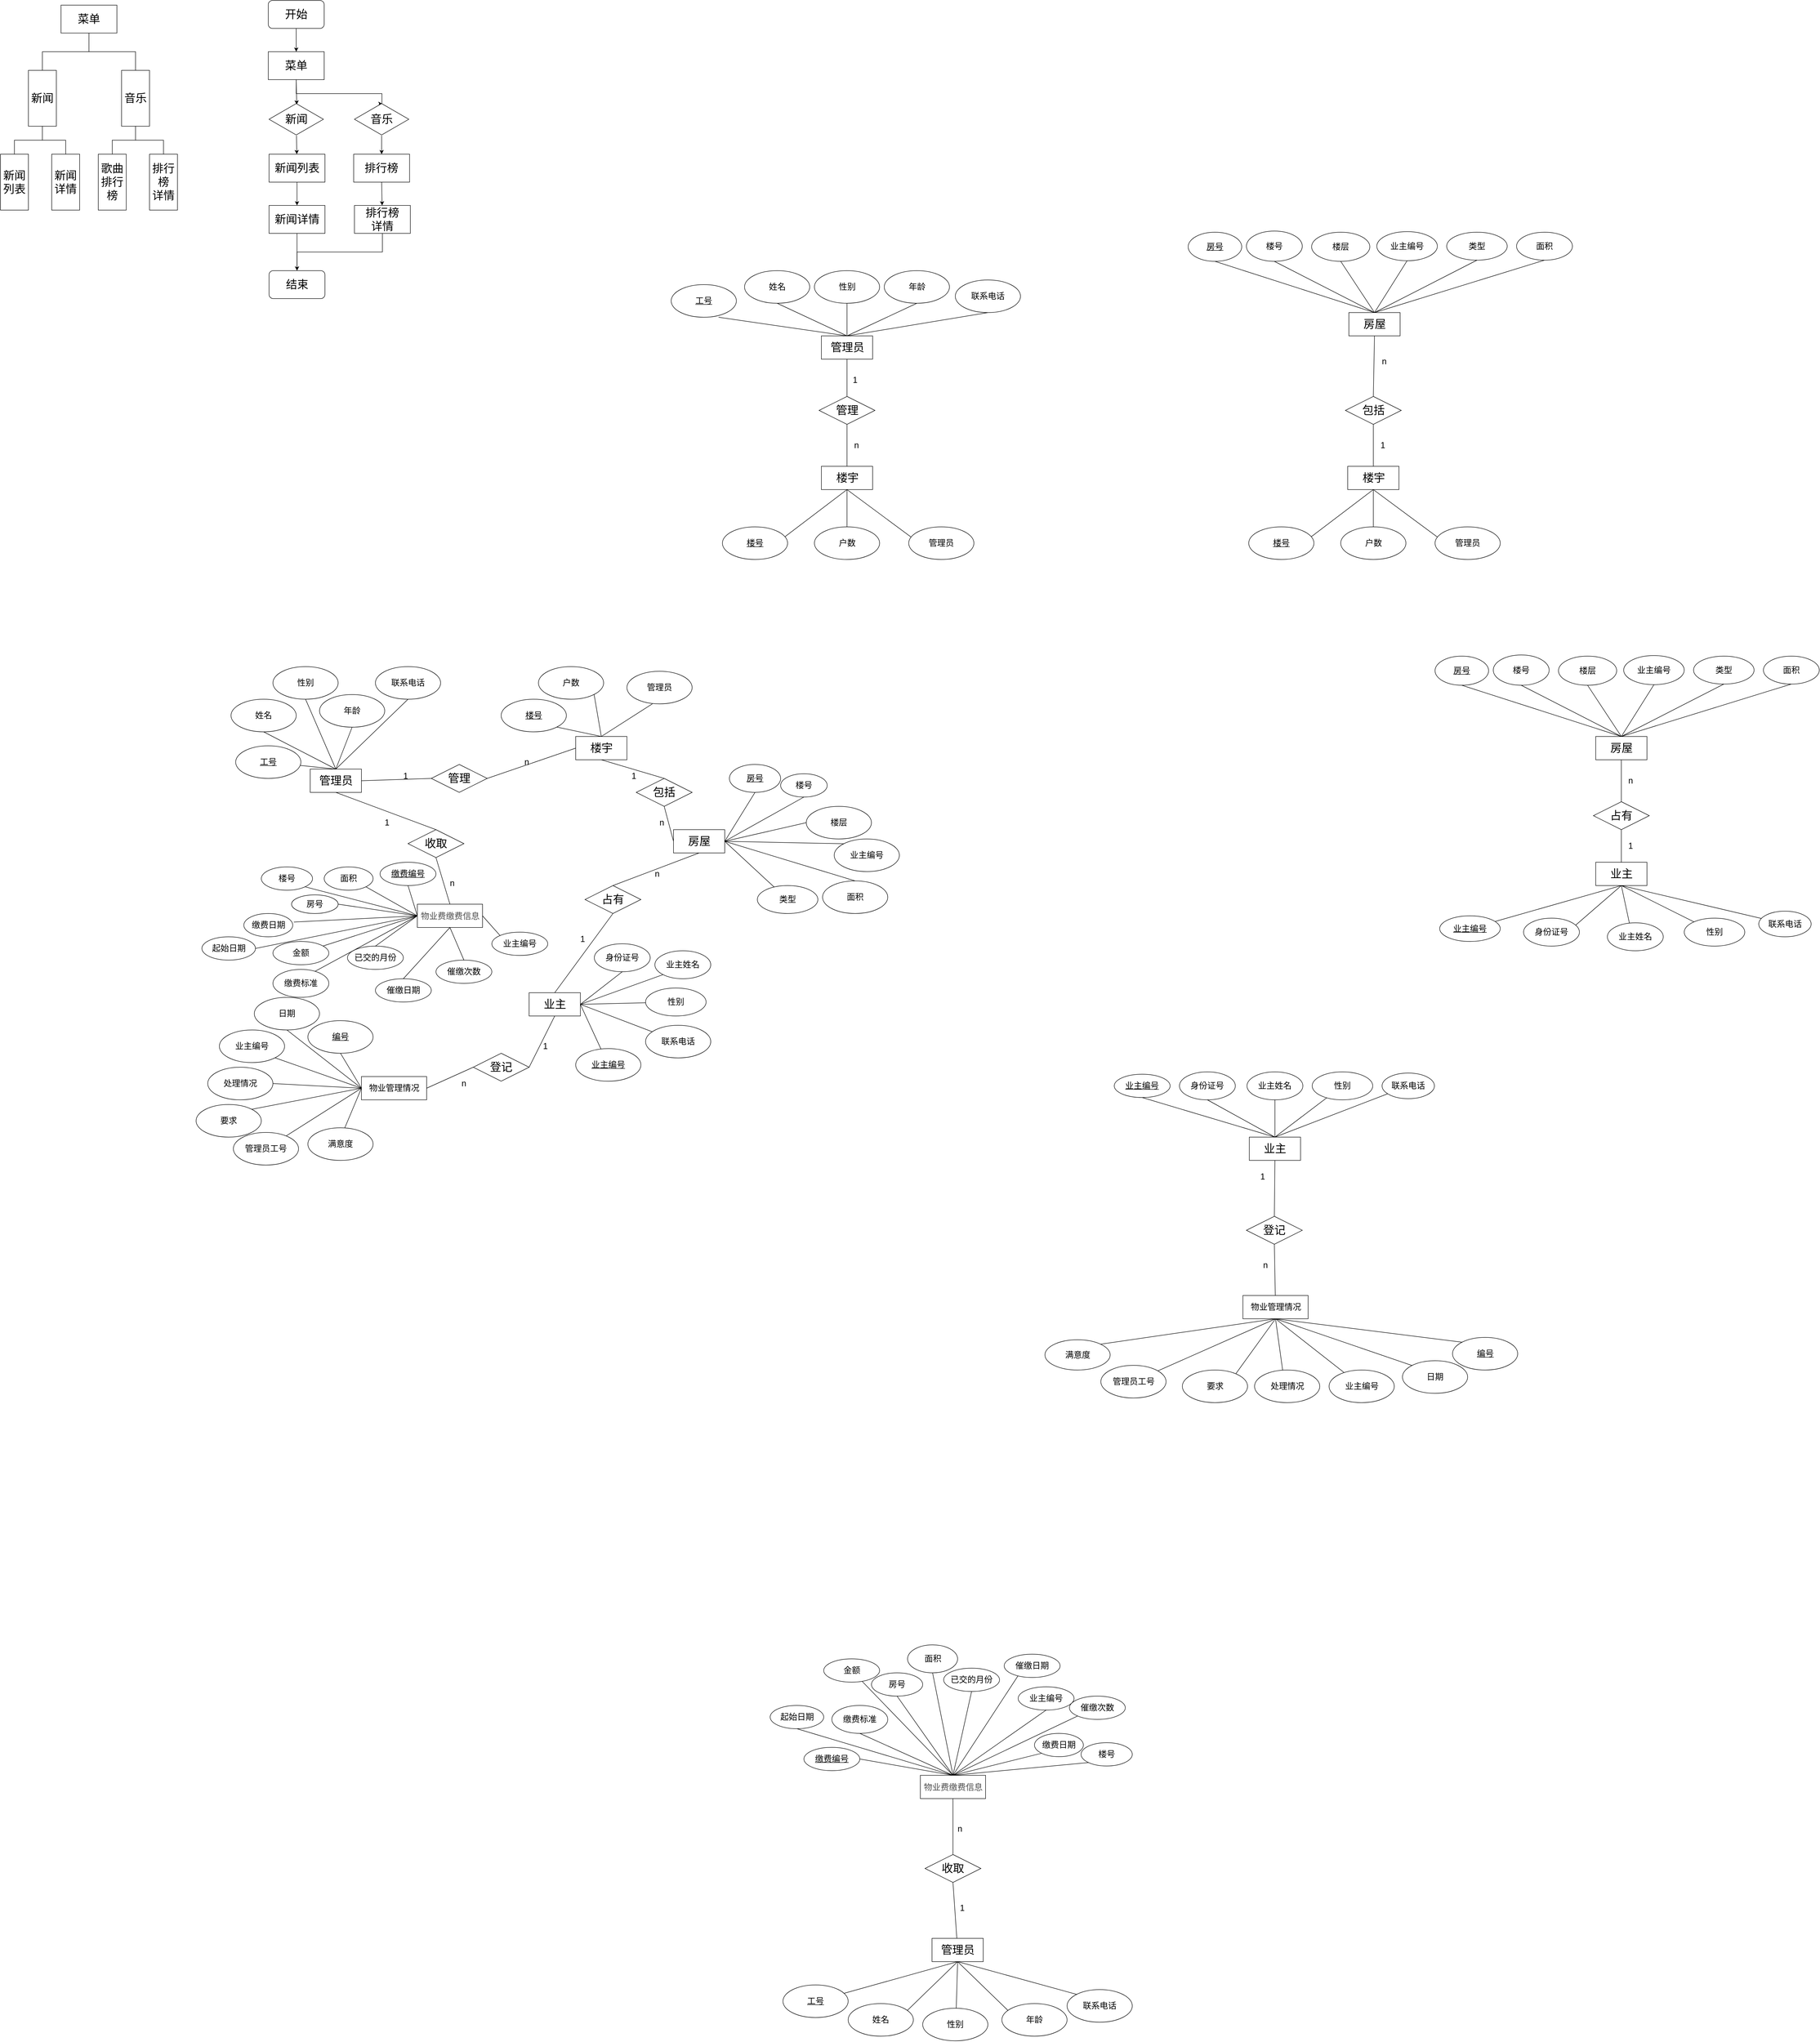<mxfile version="20.0.3" type="github">
  <diagram name="Page-1" id="e7e014a7-5840-1c2e-5031-d8a46d1fe8dd">
    <mxGraphModel dx="3103" dy="2444" grid="1" gridSize="10" guides="1" tooltips="1" connect="1" arrows="1" fold="1" page="0" pageScale="1" pageWidth="1169" pageHeight="826" background="none" math="0" shadow="0">
      <root>
        <mxCell id="0" />
        <mxCell id="1" parent="0" />
        <mxCell id="2nPF8oqDAp5KCJnaBlrl-76" style="edgeStyle=none;rounded=0;orthogonalLoop=1;jettySize=auto;html=1;exitX=0.5;exitY=0;exitDx=0;exitDy=0;entryX=1;entryY=1;entryDx=0;entryDy=0;fontSize=24;endArrow=none;endFill=0;" parent="1" source="2nPF8oqDAp5KCJnaBlrl-41" target="2nPF8oqDAp5KCJnaBlrl-73" edge="1">
          <mxGeometry relative="1" as="geometry" />
        </mxCell>
        <mxCell id="2nPF8oqDAp5KCJnaBlrl-77" style="edgeStyle=none;rounded=0;orthogonalLoop=1;jettySize=auto;html=1;exitX=0.5;exitY=0;exitDx=0;exitDy=0;entryX=1;entryY=1;entryDx=0;entryDy=0;fontSize=24;endArrow=none;endFill=0;" parent="1" source="2nPF8oqDAp5KCJnaBlrl-41" target="2nPF8oqDAp5KCJnaBlrl-72" edge="1">
          <mxGeometry relative="1" as="geometry" />
        </mxCell>
        <mxCell id="2nPF8oqDAp5KCJnaBlrl-79" style="edgeStyle=none;rounded=0;orthogonalLoop=1;jettySize=auto;html=1;exitX=0.5;exitY=0;exitDx=0;exitDy=0;entryX=0.39;entryY=0.999;entryDx=0;entryDy=0;entryPerimeter=0;fontSize=24;endArrow=none;endFill=0;" parent="1" source="2nPF8oqDAp5KCJnaBlrl-41" target="2nPF8oqDAp5KCJnaBlrl-74" edge="1">
          <mxGeometry relative="1" as="geometry" />
        </mxCell>
        <mxCell id="2nPF8oqDAp5KCJnaBlrl-130" style="edgeStyle=none;rounded=0;orthogonalLoop=1;jettySize=auto;html=1;exitX=0;exitY=0.5;exitDx=0;exitDy=0;entryX=1;entryY=0.5;entryDx=0;entryDy=0;fontSize=24;endArrow=none;endFill=0;" parent="1" source="2nPF8oqDAp5KCJnaBlrl-41" target="2nPF8oqDAp5KCJnaBlrl-124" edge="1">
          <mxGeometry relative="1" as="geometry" />
        </mxCell>
        <mxCell id="2nPF8oqDAp5KCJnaBlrl-131" style="edgeStyle=none;rounded=0;orthogonalLoop=1;jettySize=auto;html=1;exitX=0.5;exitY=1;exitDx=0;exitDy=0;entryX=0.5;entryY=0;entryDx=0;entryDy=0;fontSize=24;endArrow=none;endFill=0;" parent="1" source="2nPF8oqDAp5KCJnaBlrl-41" target="2nPF8oqDAp5KCJnaBlrl-125" edge="1">
          <mxGeometry relative="1" as="geometry" />
        </mxCell>
        <mxCell id="2nPF8oqDAp5KCJnaBlrl-41" value="&lt;font style=&quot;font-size: 24px;&quot;&gt;楼宇&lt;/font&gt;" style="html=1;" parent="1" vertex="1">
          <mxGeometry x="-135" y="300" width="110" height="50" as="geometry" />
        </mxCell>
        <mxCell id="yIDRuiNN7PZbadJ6efNm-4" style="rounded=0;orthogonalLoop=1;jettySize=auto;html=1;exitX=1;exitY=0.5;exitDx=0;exitDy=0;endArrow=none;endFill=0;" parent="1" source="2nPF8oqDAp5KCJnaBlrl-45" target="yIDRuiNN7PZbadJ6efNm-1" edge="1">
          <mxGeometry relative="1" as="geometry" />
        </mxCell>
        <mxCell id="2nPF8oqDAp5KCJnaBlrl-45" value="&lt;span style=&quot;font-size: 24px;&quot;&gt;业主&lt;/span&gt;" style="html=1;" parent="1" vertex="1">
          <mxGeometry x="-235" y="850" width="110" height="50" as="geometry" />
        </mxCell>
        <mxCell id="2nPF8oqDAp5KCJnaBlrl-57" style="rounded=0;orthogonalLoop=1;jettySize=auto;html=1;exitX=0.5;exitY=0;exitDx=0;exitDy=0;fontSize=18;endArrow=none;endFill=0;" parent="1" source="2nPF8oqDAp5KCJnaBlrl-46" target="2nPF8oqDAp5KCJnaBlrl-52" edge="1">
          <mxGeometry relative="1" as="geometry" />
        </mxCell>
        <mxCell id="2nPF8oqDAp5KCJnaBlrl-58" style="edgeStyle=none;rounded=0;orthogonalLoop=1;jettySize=auto;html=1;exitX=0.5;exitY=0;exitDx=0;exitDy=0;entryX=0.5;entryY=1;entryDx=0;entryDy=0;fontSize=18;endArrow=none;endFill=0;" parent="1" source="2nPF8oqDAp5KCJnaBlrl-46" target="2nPF8oqDAp5KCJnaBlrl-55" edge="1">
          <mxGeometry relative="1" as="geometry" />
        </mxCell>
        <mxCell id="2nPF8oqDAp5KCJnaBlrl-59" style="edgeStyle=none;rounded=0;orthogonalLoop=1;jettySize=auto;html=1;exitX=0.5;exitY=0;exitDx=0;exitDy=0;entryX=0.5;entryY=1;entryDx=0;entryDy=0;fontSize=18;endArrow=none;endFill=0;" parent="1" source="2nPF8oqDAp5KCJnaBlrl-46" target="2nPF8oqDAp5KCJnaBlrl-54" edge="1">
          <mxGeometry relative="1" as="geometry" />
        </mxCell>
        <mxCell id="2nPF8oqDAp5KCJnaBlrl-60" style="edgeStyle=none;rounded=0;orthogonalLoop=1;jettySize=auto;html=1;exitX=0.5;exitY=0;exitDx=0;exitDy=0;entryX=0.5;entryY=1;entryDx=0;entryDy=0;fontSize=18;endArrow=none;endFill=0;" parent="1" source="2nPF8oqDAp5KCJnaBlrl-46" target="2nPF8oqDAp5KCJnaBlrl-53" edge="1">
          <mxGeometry relative="1" as="geometry" />
        </mxCell>
        <mxCell id="2nPF8oqDAp5KCJnaBlrl-61" style="edgeStyle=none;rounded=0;orthogonalLoop=1;jettySize=auto;html=1;exitX=0.5;exitY=0;exitDx=0;exitDy=0;entryX=0.5;entryY=1;entryDx=0;entryDy=0;fontSize=18;endArrow=none;endFill=0;" parent="1" source="2nPF8oqDAp5KCJnaBlrl-46" target="2nPF8oqDAp5KCJnaBlrl-56" edge="1">
          <mxGeometry relative="1" as="geometry" />
        </mxCell>
        <mxCell id="2nPF8oqDAp5KCJnaBlrl-129" style="edgeStyle=none;rounded=0;orthogonalLoop=1;jettySize=auto;html=1;exitX=1;exitY=0.5;exitDx=0;exitDy=0;entryX=0;entryY=0.5;entryDx=0;entryDy=0;fontSize=24;endArrow=none;endFill=0;" parent="1" source="2nPF8oqDAp5KCJnaBlrl-46" target="2nPF8oqDAp5KCJnaBlrl-124" edge="1">
          <mxGeometry relative="1" as="geometry" />
        </mxCell>
        <mxCell id="2nPF8oqDAp5KCJnaBlrl-138" style="edgeStyle=none;rounded=0;orthogonalLoop=1;jettySize=auto;html=1;exitX=0.5;exitY=1;exitDx=0;exitDy=0;entryX=0.5;entryY=0;entryDx=0;entryDy=0;fontSize=24;endArrow=none;endFill=0;" parent="1" source="2nPF8oqDAp5KCJnaBlrl-46" target="2nPF8oqDAp5KCJnaBlrl-126" edge="1">
          <mxGeometry relative="1" as="geometry" />
        </mxCell>
        <mxCell id="2nPF8oqDAp5KCJnaBlrl-46" value="&lt;font style=&quot;font-size: 24px;&quot;&gt;管理员&lt;/font&gt;" style="html=1;" parent="1" vertex="1">
          <mxGeometry x="-705" y="370" width="110" height="50" as="geometry" />
        </mxCell>
        <mxCell id="2nPF8oqDAp5KCJnaBlrl-141" style="edgeStyle=none;rounded=0;orthogonalLoop=1;jettySize=auto;html=1;exitX=1;exitY=0.5;exitDx=0;exitDy=0;fontSize=24;endArrow=none;endFill=0;" parent="1" source="2nPF8oqDAp5KCJnaBlrl-47" target="2nPF8oqDAp5KCJnaBlrl-140" edge="1">
          <mxGeometry relative="1" as="geometry" />
        </mxCell>
        <mxCell id="2nPF8oqDAp5KCJnaBlrl-47" value="&lt;span style=&quot;font-size: 24px;&quot;&gt;房屋&lt;/span&gt;" style="html=1;" parent="1" vertex="1">
          <mxGeometry x="75" y="500" width="110" height="50" as="geometry" />
        </mxCell>
        <mxCell id="2nPF8oqDAp5KCJnaBlrl-121" style="edgeStyle=none;rounded=0;orthogonalLoop=1;jettySize=auto;html=1;exitX=0;exitY=0.5;exitDx=0;exitDy=0;fontSize=24;endArrow=none;endFill=0;" parent="1" source="2nPF8oqDAp5KCJnaBlrl-48" target="2nPF8oqDAp5KCJnaBlrl-108" edge="1">
          <mxGeometry relative="1" as="geometry" />
        </mxCell>
        <mxCell id="2nPF8oqDAp5KCJnaBlrl-122" style="edgeStyle=none;rounded=0;orthogonalLoop=1;jettySize=auto;html=1;exitX=0;exitY=0.5;exitDx=0;exitDy=0;entryX=0.561;entryY=0.027;entryDx=0;entryDy=0;entryPerimeter=0;fontSize=24;endArrow=none;endFill=0;" parent="1" source="2nPF8oqDAp5KCJnaBlrl-48" target="2nPF8oqDAp5KCJnaBlrl-107" edge="1">
          <mxGeometry relative="1" as="geometry" />
        </mxCell>
        <mxCell id="2nPF8oqDAp5KCJnaBlrl-136" style="edgeStyle=none;rounded=0;orthogonalLoop=1;jettySize=auto;html=1;exitX=1;exitY=0.5;exitDx=0;exitDy=0;entryX=0;entryY=0.5;entryDx=0;entryDy=0;fontSize=24;endArrow=none;endFill=0;" parent="1" source="2nPF8oqDAp5KCJnaBlrl-48" target="2nPF8oqDAp5KCJnaBlrl-128" edge="1">
          <mxGeometry relative="1" as="geometry" />
        </mxCell>
        <mxCell id="2nPF8oqDAp5KCJnaBlrl-48" value="&lt;font style=&quot;font-size: 18px;&quot;&gt;物业管理情况&lt;/font&gt;" style="html=1;" parent="1" vertex="1">
          <mxGeometry x="-595" y="1030" width="140" height="50" as="geometry" />
        </mxCell>
        <mxCell id="2nPF8oqDAp5KCJnaBlrl-67" style="edgeStyle=none;rounded=0;orthogonalLoop=1;jettySize=auto;html=1;exitX=0;exitY=0.5;exitDx=0;exitDy=0;entryX=1;entryY=0.5;entryDx=0;entryDy=0;fontSize=18;endArrow=none;endFill=0;" parent="1" source="2nPF8oqDAp5KCJnaBlrl-51" target="2nPF8oqDAp5KCJnaBlrl-64" edge="1">
          <mxGeometry relative="1" as="geometry" />
        </mxCell>
        <mxCell id="2nPF8oqDAp5KCJnaBlrl-68" style="edgeStyle=none;rounded=0;orthogonalLoop=1;jettySize=auto;html=1;exitX=0;exitY=0.5;exitDx=0;exitDy=0;entryX=1;entryY=1;entryDx=0;entryDy=0;fontSize=18;endArrow=none;endFill=0;" parent="1" source="2nPF8oqDAp5KCJnaBlrl-51" target="2nPF8oqDAp5KCJnaBlrl-62" edge="1">
          <mxGeometry relative="1" as="geometry" />
        </mxCell>
        <mxCell id="2nPF8oqDAp5KCJnaBlrl-69" style="edgeStyle=none;rounded=0;orthogonalLoop=1;jettySize=auto;html=1;exitX=0;exitY=0.5;exitDx=0;exitDy=0;entryX=1.023;entryY=0.367;entryDx=0;entryDy=0;fontSize=18;endArrow=none;endFill=0;entryPerimeter=0;" parent="1" source="2nPF8oqDAp5KCJnaBlrl-51" target="2nPF8oqDAp5KCJnaBlrl-63" edge="1">
          <mxGeometry relative="1" as="geometry" />
        </mxCell>
        <mxCell id="2nPF8oqDAp5KCJnaBlrl-70" style="edgeStyle=none;rounded=0;orthogonalLoop=1;jettySize=auto;html=1;exitX=0;exitY=0.5;exitDx=0;exitDy=0;entryX=1;entryY=0.5;entryDx=0;entryDy=0;fontSize=18;endArrow=none;endFill=0;" parent="1" source="2nPF8oqDAp5KCJnaBlrl-51" target="2nPF8oqDAp5KCJnaBlrl-65" edge="1">
          <mxGeometry relative="1" as="geometry" />
        </mxCell>
        <mxCell id="2nPF8oqDAp5KCJnaBlrl-71" style="edgeStyle=none;rounded=0;orthogonalLoop=1;jettySize=auto;html=1;exitX=0;exitY=0.5;exitDx=0;exitDy=0;fontSize=18;endArrow=none;endFill=0;" parent="1" source="2nPF8oqDAp5KCJnaBlrl-51" target="2nPF8oqDAp5KCJnaBlrl-66" edge="1">
          <mxGeometry relative="1" as="geometry" />
        </mxCell>
        <mxCell id="2nPF8oqDAp5KCJnaBlrl-139" style="edgeStyle=none;rounded=0;orthogonalLoop=1;jettySize=auto;html=1;exitX=0.5;exitY=0;exitDx=0;exitDy=0;entryX=0.5;entryY=1;entryDx=0;entryDy=0;fontSize=24;endArrow=none;endFill=0;" parent="1" source="2nPF8oqDAp5KCJnaBlrl-51" target="2nPF8oqDAp5KCJnaBlrl-126" edge="1">
          <mxGeometry relative="1" as="geometry" />
        </mxCell>
        <mxCell id="2nPF8oqDAp5KCJnaBlrl-51" value="&lt;span style=&quot;color: rgb(77, 77, 77); font-family: -apple-system, &amp;quot;SF UI Text&amp;quot;, Arial, &amp;quot;PingFang SC&amp;quot;, &amp;quot;Hiragino Sans GB&amp;quot;, &amp;quot;Microsoft YaHei&amp;quot;, &amp;quot;WenQuanYi Micro Hei&amp;quot;, sans-serif, SimHei, SimSun; text-align: start; background-color: rgb(255, 255, 255);&quot;&gt;&lt;font style=&quot;font-size: 18px;&quot;&gt;物业费缴费信息&lt;/font&gt;&lt;/span&gt;" style="html=1;" parent="1" vertex="1">
          <mxGeometry x="-475" y="660" width="140" height="50" as="geometry" />
        </mxCell>
        <mxCell id="2nPF8oqDAp5KCJnaBlrl-52" value="&lt;u&gt;工号&lt;/u&gt;" style="ellipse;whiteSpace=wrap;html=1;fontSize=18;" parent="1" vertex="1">
          <mxGeometry x="-865" y="320" width="140" height="70" as="geometry" />
        </mxCell>
        <mxCell id="2nPF8oqDAp5KCJnaBlrl-53" value="年龄" style="ellipse;whiteSpace=wrap;html=1;fontSize=18;" parent="1" vertex="1">
          <mxGeometry x="-685" y="210" width="140" height="70" as="geometry" />
        </mxCell>
        <mxCell id="2nPF8oqDAp5KCJnaBlrl-54" value="性别" style="ellipse;whiteSpace=wrap;html=1;fontSize=18;" parent="1" vertex="1">
          <mxGeometry x="-785" y="150" width="140" height="70" as="geometry" />
        </mxCell>
        <mxCell id="2nPF8oqDAp5KCJnaBlrl-55" value="姓名" style="ellipse;whiteSpace=wrap;html=1;fontSize=18;" parent="1" vertex="1">
          <mxGeometry x="-875" y="220" width="140" height="70" as="geometry" />
        </mxCell>
        <mxCell id="2nPF8oqDAp5KCJnaBlrl-56" value="联系电话" style="ellipse;whiteSpace=wrap;html=1;fontSize=18;" parent="1" vertex="1">
          <mxGeometry x="-565" y="150" width="140" height="70" as="geometry" />
        </mxCell>
        <mxCell id="2nPF8oqDAp5KCJnaBlrl-62" value="楼号" style="ellipse;whiteSpace=wrap;html=1;fontSize=18;" parent="1" vertex="1">
          <mxGeometry x="-810" y="580" width="110" height="50" as="geometry" />
        </mxCell>
        <mxCell id="2nPF8oqDAp5KCJnaBlrl-63" value="缴费日期" style="ellipse;whiteSpace=wrap;html=1;fontSize=18;" parent="1" vertex="1">
          <mxGeometry x="-847.5" y="680" width="105" height="50" as="geometry" />
        </mxCell>
        <mxCell id="2nPF8oqDAp5KCJnaBlrl-64" value="房号" style="ellipse;whiteSpace=wrap;html=1;fontSize=18;" parent="1" vertex="1">
          <mxGeometry x="-745" y="640" width="100" height="40" as="geometry" />
        </mxCell>
        <mxCell id="2nPF8oqDAp5KCJnaBlrl-65" value="起始日期" style="ellipse;whiteSpace=wrap;html=1;fontSize=18;" parent="1" vertex="1">
          <mxGeometry x="-937.5" y="730" width="115" height="50" as="geometry" />
        </mxCell>
        <mxCell id="2nPF8oqDAp5KCJnaBlrl-66" value="金额" style="ellipse;whiteSpace=wrap;html=1;fontSize=18;" parent="1" vertex="1">
          <mxGeometry x="-785" y="740" width="120" height="50" as="geometry" />
        </mxCell>
        <mxCell id="2nPF8oqDAp5KCJnaBlrl-72" value="&lt;u&gt;楼号&lt;/u&gt;" style="ellipse;whiteSpace=wrap;html=1;fontSize=18;" parent="1" vertex="1">
          <mxGeometry x="-295" y="220" width="140" height="70" as="geometry" />
        </mxCell>
        <mxCell id="2nPF8oqDAp5KCJnaBlrl-73" value="户数" style="ellipse;whiteSpace=wrap;html=1;fontSize=18;" parent="1" vertex="1">
          <mxGeometry x="-215" y="150" width="140" height="70" as="geometry" />
        </mxCell>
        <mxCell id="2nPF8oqDAp5KCJnaBlrl-74" value="管理员" style="ellipse;whiteSpace=wrap;html=1;fontSize=18;" parent="1" vertex="1">
          <mxGeometry x="-25" y="160" width="140" height="70" as="geometry" />
        </mxCell>
        <mxCell id="2nPF8oqDAp5KCJnaBlrl-87" style="edgeStyle=none;rounded=0;orthogonalLoop=1;jettySize=auto;html=1;exitX=0.5;exitY=1;exitDx=0;exitDy=0;fontSize=24;endArrow=none;endFill=0;entryX=1;entryY=0.5;entryDx=0;entryDy=0;" parent="1" source="2nPF8oqDAp5KCJnaBlrl-81" target="2nPF8oqDAp5KCJnaBlrl-47" edge="1">
          <mxGeometry relative="1" as="geometry">
            <mxPoint x="260" y="495" as="targetPoint" />
          </mxGeometry>
        </mxCell>
        <mxCell id="2nPF8oqDAp5KCJnaBlrl-81" value="楼号" style="ellipse;whiteSpace=wrap;html=1;fontSize=18;" parent="1" vertex="1">
          <mxGeometry x="305" y="380" width="100" height="50" as="geometry" />
        </mxCell>
        <mxCell id="2nPF8oqDAp5KCJnaBlrl-88" style="edgeStyle=none;rounded=0;orthogonalLoop=1;jettySize=auto;html=1;exitX=0.5;exitY=1;exitDx=0;exitDy=0;fontSize=24;endArrow=none;endFill=0;entryX=1;entryY=0.5;entryDx=0;entryDy=0;" parent="1" source="2nPF8oqDAp5KCJnaBlrl-82" target="2nPF8oqDAp5KCJnaBlrl-47" edge="1">
          <mxGeometry relative="1" as="geometry">
            <mxPoint x="260.0" y="500" as="targetPoint" />
          </mxGeometry>
        </mxCell>
        <mxCell id="2nPF8oqDAp5KCJnaBlrl-82" value="&lt;u&gt;房号&lt;/u&gt;" style="ellipse;whiteSpace=wrap;html=1;fontSize=18;" parent="1" vertex="1">
          <mxGeometry x="195" y="360" width="110" height="60" as="geometry" />
        </mxCell>
        <mxCell id="2nPF8oqDAp5KCJnaBlrl-89" style="edgeStyle=none;rounded=0;orthogonalLoop=1;jettySize=auto;html=1;exitX=0;exitY=0.5;exitDx=0;exitDy=0;entryX=1;entryY=0.5;entryDx=0;entryDy=0;fontSize=24;endArrow=none;endFill=0;" parent="1" source="2nPF8oqDAp5KCJnaBlrl-83" target="2nPF8oqDAp5KCJnaBlrl-47" edge="1">
          <mxGeometry relative="1" as="geometry" />
        </mxCell>
        <mxCell id="2nPF8oqDAp5KCJnaBlrl-83" value="楼层" style="ellipse;whiteSpace=wrap;html=1;fontSize=18;" parent="1" vertex="1">
          <mxGeometry x="360" y="450" width="140" height="70" as="geometry" />
        </mxCell>
        <mxCell id="2nPF8oqDAp5KCJnaBlrl-92" style="edgeStyle=none;rounded=0;orthogonalLoop=1;jettySize=auto;html=1;exitX=0.5;exitY=0;exitDx=0;exitDy=0;entryX=1;entryY=0.5;entryDx=0;entryDy=0;fontSize=24;endArrow=none;endFill=0;" parent="1" source="2nPF8oqDAp5KCJnaBlrl-84" target="2nPF8oqDAp5KCJnaBlrl-47" edge="1">
          <mxGeometry relative="1" as="geometry" />
        </mxCell>
        <mxCell id="2nPF8oqDAp5KCJnaBlrl-84" value="面积" style="ellipse;whiteSpace=wrap;html=1;fontSize=18;" parent="1" vertex="1">
          <mxGeometry x="395" y="610" width="140" height="70" as="geometry" />
        </mxCell>
        <mxCell id="2nPF8oqDAp5KCJnaBlrl-90" style="edgeStyle=none;rounded=0;orthogonalLoop=1;jettySize=auto;html=1;exitX=0;exitY=0;exitDx=0;exitDy=0;entryX=1;entryY=0.5;entryDx=0;entryDy=0;fontSize=24;endArrow=none;endFill=0;" parent="1" source="2nPF8oqDAp5KCJnaBlrl-85" target="2nPF8oqDAp5KCJnaBlrl-47" edge="1">
          <mxGeometry relative="1" as="geometry" />
        </mxCell>
        <mxCell id="2nPF8oqDAp5KCJnaBlrl-85" value="业主编号" style="ellipse;whiteSpace=wrap;html=1;fontSize=18;" parent="1" vertex="1">
          <mxGeometry x="420" y="520" width="140" height="70" as="geometry" />
        </mxCell>
        <mxCell id="2nPF8oqDAp5KCJnaBlrl-86" style="edgeStyle=none;rounded=0;orthogonalLoop=1;jettySize=auto;html=1;exitX=0.5;exitY=0;exitDx=0;exitDy=0;fontSize=24;endArrow=none;endFill=0;" parent="1" source="2nPF8oqDAp5KCJnaBlrl-47" target="2nPF8oqDAp5KCJnaBlrl-47" edge="1">
          <mxGeometry relative="1" as="geometry" />
        </mxCell>
        <mxCell id="2nPF8oqDAp5KCJnaBlrl-102" style="edgeStyle=none;rounded=0;orthogonalLoop=1;jettySize=auto;html=1;exitX=0;exitY=1;exitDx=0;exitDy=0;entryX=1;entryY=0.5;entryDx=0;entryDy=0;fontSize=24;endArrow=none;endFill=0;" parent="1" source="2nPF8oqDAp5KCJnaBlrl-94" target="2nPF8oqDAp5KCJnaBlrl-45" edge="1">
          <mxGeometry relative="1" as="geometry" />
        </mxCell>
        <mxCell id="2nPF8oqDAp5KCJnaBlrl-94" value="业主姓名" style="ellipse;whiteSpace=wrap;html=1;fontSize=18;" parent="1" vertex="1">
          <mxGeometry x="35" y="760" width="120" height="60" as="geometry" />
        </mxCell>
        <mxCell id="2nPF8oqDAp5KCJnaBlrl-105" style="edgeStyle=none;rounded=0;orthogonalLoop=1;jettySize=auto;html=1;entryX=1;entryY=0.5;entryDx=0;entryDy=0;fontSize=24;endArrow=none;endFill=0;" parent="1" source="2nPF8oqDAp5KCJnaBlrl-97" target="2nPF8oqDAp5KCJnaBlrl-45" edge="1">
          <mxGeometry relative="1" as="geometry" />
        </mxCell>
        <mxCell id="2nPF8oqDAp5KCJnaBlrl-97" value="联系电话" style="ellipse;whiteSpace=wrap;html=1;fontSize=18;" parent="1" vertex="1">
          <mxGeometry x="15" y="920" width="140" height="70" as="geometry" />
        </mxCell>
        <mxCell id="2nPF8oqDAp5KCJnaBlrl-101" style="edgeStyle=none;rounded=0;orthogonalLoop=1;jettySize=auto;html=1;exitX=0.5;exitY=1;exitDx=0;exitDy=0;entryX=1;entryY=0.5;entryDx=0;entryDy=0;fontSize=24;endArrow=none;endFill=0;" parent="1" source="2nPF8oqDAp5KCJnaBlrl-99" target="2nPF8oqDAp5KCJnaBlrl-45" edge="1">
          <mxGeometry relative="1" as="geometry" />
        </mxCell>
        <mxCell id="2nPF8oqDAp5KCJnaBlrl-99" value="身份证号" style="ellipse;whiteSpace=wrap;html=1;fontSize=18;" parent="1" vertex="1">
          <mxGeometry x="-95" y="745" width="120" height="60" as="geometry" />
        </mxCell>
        <mxCell id="2nPF8oqDAp5KCJnaBlrl-103" value="" style="edgeStyle=none;rounded=0;orthogonalLoop=1;jettySize=auto;html=1;fontSize=24;endArrow=none;endFill=0;entryX=1;entryY=0.5;entryDx=0;entryDy=0;" parent="1" source="2nPF8oqDAp5KCJnaBlrl-100" target="2nPF8oqDAp5KCJnaBlrl-45" edge="1">
          <mxGeometry relative="1" as="geometry">
            <mxPoint x="-95" y="870" as="targetPoint" />
          </mxGeometry>
        </mxCell>
        <mxCell id="2nPF8oqDAp5KCJnaBlrl-100" value="性别" style="ellipse;whiteSpace=wrap;html=1;fontSize=18;" parent="1" vertex="1">
          <mxGeometry x="15" y="840" width="130" height="60" as="geometry" />
        </mxCell>
        <mxCell id="2nPF8oqDAp5KCJnaBlrl-107" value="满意度" style="ellipse;whiteSpace=wrap;html=1;fontSize=18;" parent="1" vertex="1">
          <mxGeometry x="-710" y="1140" width="140" height="70" as="geometry" />
        </mxCell>
        <mxCell id="2nPF8oqDAp5KCJnaBlrl-108" value="管理员工号" style="ellipse;whiteSpace=wrap;html=1;fontSize=18;" parent="1" vertex="1">
          <mxGeometry x="-870" y="1150" width="140" height="70" as="geometry" />
        </mxCell>
        <mxCell id="2nPF8oqDAp5KCJnaBlrl-118" style="edgeStyle=none;rounded=0;orthogonalLoop=1;jettySize=auto;html=1;exitX=1;exitY=0;exitDx=0;exitDy=0;entryX=0;entryY=0.5;entryDx=0;entryDy=0;fontSize=24;endArrow=none;endFill=0;" parent="1" source="2nPF8oqDAp5KCJnaBlrl-109" target="2nPF8oqDAp5KCJnaBlrl-48" edge="1">
          <mxGeometry relative="1" as="geometry" />
        </mxCell>
        <mxCell id="2nPF8oqDAp5KCJnaBlrl-109" value="要求" style="ellipse;whiteSpace=wrap;html=1;fontSize=18;" parent="1" vertex="1">
          <mxGeometry x="-950" y="1090" width="140" height="70" as="geometry" />
        </mxCell>
        <mxCell id="2nPF8oqDAp5KCJnaBlrl-114" style="edgeStyle=none;rounded=0;orthogonalLoop=1;jettySize=auto;html=1;exitX=0.5;exitY=1;exitDx=0;exitDy=0;entryX=0;entryY=0.5;entryDx=0;entryDy=0;fontSize=24;endArrow=none;endFill=0;" parent="1" source="2nPF8oqDAp5KCJnaBlrl-110" target="2nPF8oqDAp5KCJnaBlrl-48" edge="1">
          <mxGeometry relative="1" as="geometry" />
        </mxCell>
        <mxCell id="2nPF8oqDAp5KCJnaBlrl-110" value="日期" style="ellipse;whiteSpace=wrap;html=1;fontSize=18;" parent="1" vertex="1">
          <mxGeometry x="-825" y="860" width="140" height="70" as="geometry" />
        </mxCell>
        <mxCell id="2nPF8oqDAp5KCJnaBlrl-116" style="edgeStyle=none;rounded=0;orthogonalLoop=1;jettySize=auto;html=1;exitX=1;exitY=1;exitDx=0;exitDy=0;entryX=0;entryY=0.5;entryDx=0;entryDy=0;fontSize=24;endArrow=none;endFill=0;" parent="1" source="2nPF8oqDAp5KCJnaBlrl-111" target="2nPF8oqDAp5KCJnaBlrl-48" edge="1">
          <mxGeometry relative="1" as="geometry" />
        </mxCell>
        <mxCell id="2nPF8oqDAp5KCJnaBlrl-111" value="业主编号" style="ellipse;whiteSpace=wrap;html=1;fontSize=18;" parent="1" vertex="1">
          <mxGeometry x="-900" y="930" width="140" height="70" as="geometry" />
        </mxCell>
        <mxCell id="2nPF8oqDAp5KCJnaBlrl-117" style="edgeStyle=none;rounded=0;orthogonalLoop=1;jettySize=auto;html=1;exitX=1;exitY=0.5;exitDx=0;exitDy=0;entryX=0;entryY=0.5;entryDx=0;entryDy=0;fontSize=24;endArrow=none;endFill=0;" parent="1" source="2nPF8oqDAp5KCJnaBlrl-112" target="2nPF8oqDAp5KCJnaBlrl-48" edge="1">
          <mxGeometry relative="1" as="geometry" />
        </mxCell>
        <mxCell id="2nPF8oqDAp5KCJnaBlrl-112" value="处理情况" style="ellipse;whiteSpace=wrap;html=1;fontSize=18;" parent="1" vertex="1">
          <mxGeometry x="-925" y="1010" width="140" height="70" as="geometry" />
        </mxCell>
        <mxCell id="2nPF8oqDAp5KCJnaBlrl-113" style="edgeStyle=none;rounded=0;orthogonalLoop=1;jettySize=auto;html=1;exitX=1;exitY=0.5;exitDx=0;exitDy=0;fontSize=24;endArrow=none;endFill=0;" parent="1" source="2nPF8oqDAp5KCJnaBlrl-110" target="2nPF8oqDAp5KCJnaBlrl-110" edge="1">
          <mxGeometry relative="1" as="geometry" />
        </mxCell>
        <mxCell id="2nPF8oqDAp5KCJnaBlrl-124" value="管理" style="shape=rhombus;perimeter=rhombusPerimeter;whiteSpace=wrap;html=1;align=center;fontSize=24;" parent="1" vertex="1">
          <mxGeometry x="-445" y="360" width="120" height="60" as="geometry" />
        </mxCell>
        <mxCell id="2nPF8oqDAp5KCJnaBlrl-132" style="edgeStyle=none;rounded=0;orthogonalLoop=1;jettySize=auto;html=1;exitX=0.5;exitY=1;exitDx=0;exitDy=0;entryX=0;entryY=0.5;entryDx=0;entryDy=0;fontSize=24;endArrow=none;endFill=0;" parent="1" source="2nPF8oqDAp5KCJnaBlrl-125" target="2nPF8oqDAp5KCJnaBlrl-47" edge="1">
          <mxGeometry relative="1" as="geometry" />
        </mxCell>
        <mxCell id="2nPF8oqDAp5KCJnaBlrl-125" value="包括" style="shape=rhombus;perimeter=rhombusPerimeter;whiteSpace=wrap;html=1;align=center;fontSize=24;" parent="1" vertex="1">
          <mxGeometry x="-5" y="390" width="120" height="60" as="geometry" />
        </mxCell>
        <mxCell id="2nPF8oqDAp5KCJnaBlrl-126" value="收取" style="shape=rhombus;perimeter=rhombusPerimeter;whiteSpace=wrap;html=1;align=center;fontSize=24;" parent="1" vertex="1">
          <mxGeometry x="-495" y="500" width="120" height="60" as="geometry" />
        </mxCell>
        <mxCell id="2nPF8oqDAp5KCJnaBlrl-137" style="edgeStyle=none;rounded=0;orthogonalLoop=1;jettySize=auto;html=1;exitX=1;exitY=0.5;exitDx=0;exitDy=0;entryX=0.5;entryY=1;entryDx=0;entryDy=0;fontSize=24;endArrow=none;endFill=0;" parent="1" source="2nPF8oqDAp5KCJnaBlrl-128" target="2nPF8oqDAp5KCJnaBlrl-45" edge="1">
          <mxGeometry relative="1" as="geometry" />
        </mxCell>
        <mxCell id="2nPF8oqDAp5KCJnaBlrl-128" value="登记" style="shape=rhombus;perimeter=rhombusPerimeter;whiteSpace=wrap;html=1;align=center;fontSize=24;" parent="1" vertex="1">
          <mxGeometry x="-355" y="980" width="120" height="60" as="geometry" />
        </mxCell>
        <mxCell id="2nPF8oqDAp5KCJnaBlrl-134" style="edgeStyle=none;rounded=0;orthogonalLoop=1;jettySize=auto;html=1;exitX=0.5;exitY=1;exitDx=0;exitDy=0;entryX=0.5;entryY=0;entryDx=0;entryDy=0;fontSize=24;endArrow=none;endFill=0;" parent="1" source="2nPF8oqDAp5KCJnaBlrl-133" target="2nPF8oqDAp5KCJnaBlrl-45" edge="1">
          <mxGeometry relative="1" as="geometry" />
        </mxCell>
        <mxCell id="2nPF8oqDAp5KCJnaBlrl-135" style="edgeStyle=none;rounded=0;orthogonalLoop=1;jettySize=auto;html=1;exitX=0.5;exitY=0;exitDx=0;exitDy=0;entryX=0.5;entryY=1;entryDx=0;entryDy=0;fontSize=24;endArrow=none;endFill=0;" parent="1" source="2nPF8oqDAp5KCJnaBlrl-133" target="2nPF8oqDAp5KCJnaBlrl-47" edge="1">
          <mxGeometry relative="1" as="geometry" />
        </mxCell>
        <mxCell id="2nPF8oqDAp5KCJnaBlrl-133" value="占有" style="shape=rhombus;perimeter=rhombusPerimeter;whiteSpace=wrap;html=1;align=center;fontSize=24;" parent="1" vertex="1">
          <mxGeometry x="-115" y="620" width="120" height="60" as="geometry" />
        </mxCell>
        <mxCell id="2nPF8oqDAp5KCJnaBlrl-140" value="类型" style="ellipse;whiteSpace=wrap;html=1;fontSize=18;" parent="1" vertex="1">
          <mxGeometry x="255" y="620" width="130" height="60" as="geometry" />
        </mxCell>
        <mxCell id="2nPF8oqDAp5KCJnaBlrl-147" style="edgeStyle=none;rounded=0;orthogonalLoop=1;jettySize=auto;html=1;exitX=0.758;exitY=0.064;exitDx=0;exitDy=0;entryX=0;entryY=0.5;entryDx=0;entryDy=0;fontSize=18;endArrow=none;endFill=0;exitPerimeter=0;" parent="1" source="2nPF8oqDAp5KCJnaBlrl-143" target="2nPF8oqDAp5KCJnaBlrl-51" edge="1">
          <mxGeometry relative="1" as="geometry" />
        </mxCell>
        <mxCell id="2nPF8oqDAp5KCJnaBlrl-143" value="缴费标准" style="ellipse;whiteSpace=wrap;html=1;fontSize=18;" parent="1" vertex="1">
          <mxGeometry x="-785" y="800" width="120" height="60" as="geometry" />
        </mxCell>
        <mxCell id="2nPF8oqDAp5KCJnaBlrl-146" style="edgeStyle=none;rounded=0;orthogonalLoop=1;jettySize=auto;html=1;exitX=1;exitY=1;exitDx=0;exitDy=0;entryX=0;entryY=0.5;entryDx=0;entryDy=0;fontSize=18;endArrow=none;endFill=0;" parent="1" source="2nPF8oqDAp5KCJnaBlrl-144" target="2nPF8oqDAp5KCJnaBlrl-51" edge="1">
          <mxGeometry relative="1" as="geometry" />
        </mxCell>
        <mxCell id="2nPF8oqDAp5KCJnaBlrl-144" value="面积" style="ellipse;whiteSpace=wrap;html=1;fontSize=18;" parent="1" vertex="1">
          <mxGeometry x="-675" y="580" width="105" height="50" as="geometry" />
        </mxCell>
        <mxCell id="2nPF8oqDAp5KCJnaBlrl-148" style="edgeStyle=none;rounded=0;orthogonalLoop=1;jettySize=auto;html=1;exitX=0.5;exitY=0;exitDx=0;exitDy=0;entryX=0;entryY=0.5;entryDx=0;entryDy=0;fontSize=18;endArrow=none;endFill=0;" parent="1" source="2nPF8oqDAp5KCJnaBlrl-145" target="2nPF8oqDAp5KCJnaBlrl-51" edge="1">
          <mxGeometry relative="1" as="geometry" />
        </mxCell>
        <mxCell id="2nPF8oqDAp5KCJnaBlrl-145" value="已交的月份" style="ellipse;whiteSpace=wrap;html=1;fontSize=18;" parent="1" vertex="1">
          <mxGeometry x="-625" y="750" width="120" height="50" as="geometry" />
        </mxCell>
        <mxCell id="2nPF8oqDAp5KCJnaBlrl-153" style="edgeStyle=none;rounded=0;orthogonalLoop=1;jettySize=auto;html=1;exitX=0.5;exitY=0;exitDx=0;exitDy=0;entryX=0.5;entryY=1;entryDx=0;entryDy=0;fontSize=18;endArrow=none;endFill=0;" parent="1" source="2nPF8oqDAp5KCJnaBlrl-149" target="2nPF8oqDAp5KCJnaBlrl-51" edge="1">
          <mxGeometry relative="1" as="geometry" />
        </mxCell>
        <mxCell id="2nPF8oqDAp5KCJnaBlrl-149" value="催缴日期" style="ellipse;whiteSpace=wrap;html=1;fontSize=18;" parent="1" vertex="1">
          <mxGeometry x="-565" y="820" width="120" height="50" as="geometry" />
        </mxCell>
        <mxCell id="2nPF8oqDAp5KCJnaBlrl-152" style="edgeStyle=none;rounded=0;orthogonalLoop=1;jettySize=auto;html=1;exitX=0.5;exitY=0;exitDx=0;exitDy=0;entryX=0.5;entryY=1;entryDx=0;entryDy=0;fontSize=18;endArrow=none;endFill=0;" parent="1" source="2nPF8oqDAp5KCJnaBlrl-150" target="2nPF8oqDAp5KCJnaBlrl-51" edge="1">
          <mxGeometry relative="1" as="geometry" />
        </mxCell>
        <mxCell id="2nPF8oqDAp5KCJnaBlrl-150" value="催缴次数" style="ellipse;whiteSpace=wrap;html=1;fontSize=18;" parent="1" vertex="1">
          <mxGeometry x="-435" y="780" width="120" height="50" as="geometry" />
        </mxCell>
        <mxCell id="yIDRuiNN7PZbadJ6efNm-1" value="&lt;u&gt;业主编号&lt;/u&gt;" style="ellipse;whiteSpace=wrap;html=1;fontSize=18;" parent="1" vertex="1">
          <mxGeometry x="-135" y="970" width="140" height="70" as="geometry" />
        </mxCell>
        <mxCell id="yIDRuiNN7PZbadJ6efNm-7" style="edgeStyle=none;rounded=0;orthogonalLoop=1;jettySize=auto;html=1;exitX=0.5;exitY=1;exitDx=0;exitDy=0;entryX=0;entryY=0.5;entryDx=0;entryDy=0;endArrow=none;endFill=0;" parent="1" source="yIDRuiNN7PZbadJ6efNm-6" target="2nPF8oqDAp5KCJnaBlrl-48" edge="1">
          <mxGeometry relative="1" as="geometry" />
        </mxCell>
        <mxCell id="yIDRuiNN7PZbadJ6efNm-6" value="&lt;u&gt;编号&lt;/u&gt;" style="ellipse;whiteSpace=wrap;html=1;fontSize=18;" parent="1" vertex="1">
          <mxGeometry x="-710" y="910" width="140" height="70" as="geometry" />
        </mxCell>
        <mxCell id="yIDRuiNN7PZbadJ6efNm-9" style="edgeStyle=none;rounded=0;orthogonalLoop=1;jettySize=auto;html=1;exitX=0.5;exitY=1;exitDx=0;exitDy=0;entryX=0;entryY=0.5;entryDx=0;entryDy=0;endArrow=none;endFill=0;" parent="1" source="yIDRuiNN7PZbadJ6efNm-8" target="2nPF8oqDAp5KCJnaBlrl-51" edge="1">
          <mxGeometry relative="1" as="geometry" />
        </mxCell>
        <mxCell id="yIDRuiNN7PZbadJ6efNm-8" value="&lt;u&gt;缴费编号&lt;/u&gt;" style="ellipse;whiteSpace=wrap;html=1;fontSize=18;" parent="1" vertex="1">
          <mxGeometry x="-555" y="570" width="120" height="50" as="geometry" />
        </mxCell>
        <mxCell id="yIDRuiNN7PZbadJ6efNm-11" style="edgeStyle=none;rounded=0;orthogonalLoop=1;jettySize=auto;html=1;exitX=0;exitY=0;exitDx=0;exitDy=0;entryX=1;entryY=0.5;entryDx=0;entryDy=0;endArrow=none;endFill=0;" parent="1" source="yIDRuiNN7PZbadJ6efNm-10" target="2nPF8oqDAp5KCJnaBlrl-51" edge="1">
          <mxGeometry relative="1" as="geometry" />
        </mxCell>
        <mxCell id="yIDRuiNN7PZbadJ6efNm-10" value="业主编号" style="ellipse;whiteSpace=wrap;html=1;fontSize=18;" parent="1" vertex="1">
          <mxGeometry x="-315" y="720" width="120" height="50" as="geometry" />
        </mxCell>
        <mxCell id="yIDRuiNN7PZbadJ6efNm-14" value="&lt;font style=&quot;font-size: 18px;&quot;&gt;1&lt;/font&gt;" style="text;html=1;strokeColor=none;fillColor=none;align=center;verticalAlign=middle;whiteSpace=wrap;rounded=0;" parent="1" vertex="1">
          <mxGeometry x="-535" y="370" width="70" height="30" as="geometry" />
        </mxCell>
        <mxCell id="yIDRuiNN7PZbadJ6efNm-15" value="&lt;font style=&quot;font-size: 18px;&quot;&gt;n&lt;/font&gt;" style="text;html=1;strokeColor=none;fillColor=none;align=center;verticalAlign=middle;whiteSpace=wrap;rounded=0;" parent="1" vertex="1">
          <mxGeometry x="-275" y="340" width="70" height="30" as="geometry" />
        </mxCell>
        <mxCell id="yIDRuiNN7PZbadJ6efNm-16" value="&lt;font style=&quot;font-size: 18px;&quot;&gt;1&lt;/font&gt;" style="text;html=1;strokeColor=none;fillColor=none;align=center;verticalAlign=middle;whiteSpace=wrap;rounded=0;" parent="1" vertex="1">
          <mxGeometry x="-45" y="370" width="70" height="30" as="geometry" />
        </mxCell>
        <mxCell id="yIDRuiNN7PZbadJ6efNm-20" value="&lt;font style=&quot;font-size: 18px;&quot;&gt;n&lt;/font&gt;" style="text;html=1;strokeColor=none;fillColor=none;align=center;verticalAlign=middle;whiteSpace=wrap;rounded=0;" parent="1" vertex="1">
          <mxGeometry x="15" y="470" width="70" height="30" as="geometry" />
        </mxCell>
        <mxCell id="yIDRuiNN7PZbadJ6efNm-23" value="&lt;font style=&quot;font-size: 18px;&quot;&gt;1&lt;/font&gt;" style="text;html=1;strokeColor=none;fillColor=none;align=center;verticalAlign=middle;whiteSpace=wrap;rounded=0;" parent="1" vertex="1">
          <mxGeometry x="-155" y="720" width="70" height="30" as="geometry" />
        </mxCell>
        <mxCell id="yIDRuiNN7PZbadJ6efNm-24" value="&lt;font style=&quot;font-size: 18px;&quot;&gt;n&lt;/font&gt;" style="text;html=1;strokeColor=none;fillColor=none;align=center;verticalAlign=middle;whiteSpace=wrap;rounded=0;" parent="1" vertex="1">
          <mxGeometry x="5" y="580" width="70" height="30" as="geometry" />
        </mxCell>
        <mxCell id="yIDRuiNN7PZbadJ6efNm-25" value="&lt;font style=&quot;font-size: 18px;&quot;&gt;1&lt;/font&gt;" style="text;html=1;strokeColor=none;fillColor=none;align=center;verticalAlign=middle;whiteSpace=wrap;rounded=0;" parent="1" vertex="1">
          <mxGeometry x="-575" y="470" width="70" height="30" as="geometry" />
        </mxCell>
        <mxCell id="yIDRuiNN7PZbadJ6efNm-26" value="&lt;font style=&quot;font-size: 18px;&quot;&gt;n&lt;/font&gt;" style="text;html=1;strokeColor=none;fillColor=none;align=center;verticalAlign=middle;whiteSpace=wrap;rounded=0;" parent="1" vertex="1">
          <mxGeometry x="-435" y="600" width="70" height="30" as="geometry" />
        </mxCell>
        <mxCell id="yIDRuiNN7PZbadJ6efNm-29" value="&lt;font style=&quot;font-size: 18px;&quot;&gt;1&lt;/font&gt;" style="text;html=1;strokeColor=none;fillColor=none;align=center;verticalAlign=middle;whiteSpace=wrap;rounded=0;" parent="1" vertex="1">
          <mxGeometry x="-235" y="950" width="70" height="30" as="geometry" />
        </mxCell>
        <mxCell id="yIDRuiNN7PZbadJ6efNm-31" value="&lt;font style=&quot;font-size: 18px;&quot;&gt;n&lt;/font&gt;" style="text;html=1;strokeColor=none;fillColor=none;align=center;verticalAlign=middle;whiteSpace=wrap;rounded=0;" parent="1" vertex="1">
          <mxGeometry x="-410" y="1030" width="70" height="30" as="geometry" />
        </mxCell>
        <mxCell id="JHmTSI4JT7e1zYxMdme_-1" style="rounded=0;orthogonalLoop=1;jettySize=auto;html=1;exitX=0.5;exitY=0;exitDx=0;exitDy=0;fontSize=18;endArrow=none;endFill=0;entryX=0.727;entryY=1;entryDx=0;entryDy=0;entryPerimeter=0;" parent="1" source="JHmTSI4JT7e1zYxMdme_-7" target="JHmTSI4JT7e1zYxMdme_-8" edge="1">
          <mxGeometry relative="1" as="geometry" />
        </mxCell>
        <mxCell id="JHmTSI4JT7e1zYxMdme_-2" style="edgeStyle=none;rounded=0;orthogonalLoop=1;jettySize=auto;html=1;exitX=0.5;exitY=0;exitDx=0;exitDy=0;entryX=0.5;entryY=1;entryDx=0;entryDy=0;fontSize=18;endArrow=none;endFill=0;" parent="1" source="JHmTSI4JT7e1zYxMdme_-7" target="JHmTSI4JT7e1zYxMdme_-11" edge="1">
          <mxGeometry relative="1" as="geometry" />
        </mxCell>
        <mxCell id="JHmTSI4JT7e1zYxMdme_-3" style="edgeStyle=none;rounded=0;orthogonalLoop=1;jettySize=auto;html=1;exitX=0.5;exitY=0;exitDx=0;exitDy=0;entryX=0.5;entryY=1;entryDx=0;entryDy=0;fontSize=18;endArrow=none;endFill=0;" parent="1" source="JHmTSI4JT7e1zYxMdme_-7" target="JHmTSI4JT7e1zYxMdme_-10" edge="1">
          <mxGeometry relative="1" as="geometry" />
        </mxCell>
        <mxCell id="JHmTSI4JT7e1zYxMdme_-4" style="edgeStyle=none;rounded=0;orthogonalLoop=1;jettySize=auto;html=1;exitX=0.5;exitY=0;exitDx=0;exitDy=0;entryX=0.5;entryY=1;entryDx=0;entryDy=0;fontSize=18;endArrow=none;endFill=0;" parent="1" source="JHmTSI4JT7e1zYxMdme_-7" target="JHmTSI4JT7e1zYxMdme_-9" edge="1">
          <mxGeometry relative="1" as="geometry" />
        </mxCell>
        <mxCell id="JHmTSI4JT7e1zYxMdme_-5" style="edgeStyle=none;rounded=0;orthogonalLoop=1;jettySize=auto;html=1;exitX=0.5;exitY=0;exitDx=0;exitDy=0;entryX=0.5;entryY=1;entryDx=0;entryDy=0;fontSize=18;endArrow=none;endFill=0;" parent="1" source="JHmTSI4JT7e1zYxMdme_-7" target="JHmTSI4JT7e1zYxMdme_-12" edge="1">
          <mxGeometry relative="1" as="geometry" />
        </mxCell>
        <mxCell id="JHmTSI4JT7e1zYxMdme_-98" style="edgeStyle=orthogonalEdgeStyle;rounded=0;orthogonalLoop=1;jettySize=auto;html=1;exitX=0.5;exitY=1;exitDx=0;exitDy=0;entryX=0.5;entryY=0;entryDx=0;entryDy=0;endArrow=none;endFill=0;" parent="1" source="JHmTSI4JT7e1zYxMdme_-7" target="JHmTSI4JT7e1zYxMdme_-96" edge="1">
          <mxGeometry relative="1" as="geometry" />
        </mxCell>
        <mxCell id="JHmTSI4JT7e1zYxMdme_-7" value="&lt;font style=&quot;font-size: 24px;&quot;&gt;管理员&lt;/font&gt;" style="html=1;" parent="1" vertex="1">
          <mxGeometry x="392.5" y="-560" width="110" height="50" as="geometry" />
        </mxCell>
        <mxCell id="JHmTSI4JT7e1zYxMdme_-8" value="&lt;u&gt;工号&lt;/u&gt;" style="ellipse;whiteSpace=wrap;html=1;fontSize=18;" parent="1" vertex="1">
          <mxGeometry x="70" y="-670" width="140" height="70" as="geometry" />
        </mxCell>
        <mxCell id="JHmTSI4JT7e1zYxMdme_-9" value="年龄" style="ellipse;whiteSpace=wrap;html=1;fontSize=18;" parent="1" vertex="1">
          <mxGeometry x="527.5" y="-700" width="140" height="70" as="geometry" />
        </mxCell>
        <mxCell id="JHmTSI4JT7e1zYxMdme_-10" value="性别" style="ellipse;whiteSpace=wrap;html=1;fontSize=18;" parent="1" vertex="1">
          <mxGeometry x="377.5" y="-700" width="140" height="70" as="geometry" />
        </mxCell>
        <mxCell id="JHmTSI4JT7e1zYxMdme_-11" value="姓名" style="ellipse;whiteSpace=wrap;html=1;fontSize=18;" parent="1" vertex="1">
          <mxGeometry x="227.5" y="-700" width="140" height="70" as="geometry" />
        </mxCell>
        <mxCell id="JHmTSI4JT7e1zYxMdme_-12" value="联系电话" style="ellipse;whiteSpace=wrap;html=1;fontSize=18;" parent="1" vertex="1">
          <mxGeometry x="680" y="-680" width="140" height="70" as="geometry" />
        </mxCell>
        <mxCell id="JHmTSI4JT7e1zYxMdme_-22" style="edgeStyle=none;rounded=0;orthogonalLoop=1;jettySize=auto;html=1;fontSize=24;endArrow=none;endFill=0;exitX=0.5;exitY=0;exitDx=0;exitDy=0;entryX=0.5;entryY=1;entryDx=0;entryDy=0;" parent="1" source="JHmTSI4JT7e1zYxMdme_-23" target="JHmTSI4JT7e1zYxMdme_-35" edge="1">
          <mxGeometry relative="1" as="geometry">
            <mxPoint x="1940" y="40" as="sourcePoint" />
          </mxGeometry>
        </mxCell>
        <mxCell id="JHmTSI4JT7e1zYxMdme_-142" style="edgeStyle=none;rounded=0;orthogonalLoop=1;jettySize=auto;html=1;exitX=0.5;exitY=1;exitDx=0;exitDy=0;endArrow=none;endFill=0;" parent="1" source="JHmTSI4JT7e1zYxMdme_-23" target="JHmTSI4JT7e1zYxMdme_-141" edge="1">
          <mxGeometry relative="1" as="geometry" />
        </mxCell>
        <mxCell id="JHmTSI4JT7e1zYxMdme_-23" value="&lt;span style=&quot;font-size: 24px;&quot;&gt;房屋&lt;/span&gt;" style="html=1;" parent="1" vertex="1">
          <mxGeometry x="2055" y="300" width="110" height="50" as="geometry" />
        </mxCell>
        <mxCell id="JHmTSI4JT7e1zYxMdme_-24" style="edgeStyle=none;rounded=0;orthogonalLoop=1;jettySize=auto;html=1;exitX=0.5;exitY=1;exitDx=0;exitDy=0;fontSize=24;endArrow=none;endFill=0;entryX=0.5;entryY=0;entryDx=0;entryDy=0;" parent="1" source="JHmTSI4JT7e1zYxMdme_-25" target="JHmTSI4JT7e1zYxMdme_-23" edge="1">
          <mxGeometry relative="1" as="geometry">
            <mxPoint x="1945" y="40" as="targetPoint" />
          </mxGeometry>
        </mxCell>
        <mxCell id="JHmTSI4JT7e1zYxMdme_-25" value="楼号" style="ellipse;whiteSpace=wrap;html=1;fontSize=18;" parent="1" vertex="1">
          <mxGeometry x="1835" y="125" width="120" height="65" as="geometry" />
        </mxCell>
        <mxCell id="JHmTSI4JT7e1zYxMdme_-26" style="edgeStyle=none;rounded=0;orthogonalLoop=1;jettySize=auto;html=1;exitX=0.5;exitY=1;exitDx=0;exitDy=0;fontSize=24;endArrow=none;endFill=0;entryX=0.5;entryY=0;entryDx=0;entryDy=0;" parent="1" source="JHmTSI4JT7e1zYxMdme_-27" target="JHmTSI4JT7e1zYxMdme_-23" edge="1">
          <mxGeometry relative="1" as="geometry">
            <mxPoint x="1955" y="40" as="targetPoint" />
          </mxGeometry>
        </mxCell>
        <mxCell id="JHmTSI4JT7e1zYxMdme_-27" value="&lt;u&gt;房号&lt;/u&gt;" style="ellipse;whiteSpace=wrap;html=1;fontSize=18;" parent="1" vertex="1">
          <mxGeometry x="1710" y="127.5" width="115" height="62.5" as="geometry" />
        </mxCell>
        <mxCell id="JHmTSI4JT7e1zYxMdme_-28" style="edgeStyle=none;rounded=0;orthogonalLoop=1;jettySize=auto;html=1;exitX=0.5;exitY=1;exitDx=0;exitDy=0;entryX=0.5;entryY=0;entryDx=0;entryDy=0;fontSize=24;endArrow=none;endFill=0;" parent="1" source="JHmTSI4JT7e1zYxMdme_-29" target="JHmTSI4JT7e1zYxMdme_-23" edge="1">
          <mxGeometry relative="1" as="geometry" />
        </mxCell>
        <mxCell id="JHmTSI4JT7e1zYxMdme_-29" value="楼层" style="ellipse;whiteSpace=wrap;html=1;fontSize=18;" parent="1" vertex="1">
          <mxGeometry x="1975" y="127.5" width="125" height="62.5" as="geometry" />
        </mxCell>
        <mxCell id="JHmTSI4JT7e1zYxMdme_-30" style="edgeStyle=none;rounded=0;orthogonalLoop=1;jettySize=auto;html=1;exitX=0.5;exitY=1;exitDx=0;exitDy=0;entryX=0.5;entryY=0;entryDx=0;entryDy=0;fontSize=24;endArrow=none;endFill=0;" parent="1" source="JHmTSI4JT7e1zYxMdme_-31" target="JHmTSI4JT7e1zYxMdme_-23" edge="1">
          <mxGeometry relative="1" as="geometry" />
        </mxCell>
        <mxCell id="JHmTSI4JT7e1zYxMdme_-31" value="面积" style="ellipse;whiteSpace=wrap;html=1;fontSize=18;" parent="1" vertex="1">
          <mxGeometry x="2415" y="127.5" width="120" height="60" as="geometry" />
        </mxCell>
        <mxCell id="JHmTSI4JT7e1zYxMdme_-32" style="edgeStyle=none;rounded=0;orthogonalLoop=1;jettySize=auto;html=1;exitX=0.5;exitY=1;exitDx=0;exitDy=0;entryX=0.5;entryY=0;entryDx=0;entryDy=0;fontSize=24;endArrow=none;endFill=0;" parent="1" source="JHmTSI4JT7e1zYxMdme_-33" target="JHmTSI4JT7e1zYxMdme_-23" edge="1">
          <mxGeometry relative="1" as="geometry" />
        </mxCell>
        <mxCell id="JHmTSI4JT7e1zYxMdme_-33" value="业主编号" style="ellipse;whiteSpace=wrap;html=1;fontSize=18;" parent="1" vertex="1">
          <mxGeometry x="2115" y="126.25" width="130" height="62.5" as="geometry" />
        </mxCell>
        <mxCell id="JHmTSI4JT7e1zYxMdme_-34" style="edgeStyle=none;rounded=0;orthogonalLoop=1;jettySize=auto;html=1;exitX=0.5;exitY=0;exitDx=0;exitDy=0;fontSize=24;endArrow=none;endFill=0;" parent="1" source="JHmTSI4JT7e1zYxMdme_-23" target="JHmTSI4JT7e1zYxMdme_-23" edge="1">
          <mxGeometry relative="1" as="geometry" />
        </mxCell>
        <mxCell id="JHmTSI4JT7e1zYxMdme_-35" value="类型" style="ellipse;whiteSpace=wrap;html=1;fontSize=18;" parent="1" vertex="1">
          <mxGeometry x="2265" y="127.5" width="130" height="60" as="geometry" />
        </mxCell>
        <mxCell id="JHmTSI4JT7e1zYxMdme_-37" style="rounded=0;orthogonalLoop=1;jettySize=auto;html=1;exitX=0.5;exitY=0;exitDx=0;exitDy=0;endArrow=none;endFill=0;entryX=0.5;entryY=1;entryDx=0;entryDy=0;" parent="1" source="JHmTSI4JT7e1zYxMdme_-38" target="JHmTSI4JT7e1zYxMdme_-48" edge="1">
          <mxGeometry relative="1" as="geometry" />
        </mxCell>
        <mxCell id="JHmTSI4JT7e1zYxMdme_-149" style="edgeStyle=none;rounded=0;orthogonalLoop=1;jettySize=auto;html=1;exitX=0.5;exitY=1;exitDx=0;exitDy=0;entryX=0.5;entryY=0;entryDx=0;entryDy=0;endArrow=none;endFill=0;" parent="1" source="JHmTSI4JT7e1zYxMdme_-38" target="JHmTSI4JT7e1zYxMdme_-146" edge="1">
          <mxGeometry relative="1" as="geometry" />
        </mxCell>
        <mxCell id="JHmTSI4JT7e1zYxMdme_-38" value="&lt;span style=&quot;font-size: 24px;&quot;&gt;业主&lt;/span&gt;" style="html=1;" parent="1" vertex="1">
          <mxGeometry x="1311.25" y="1160" width="110" height="50" as="geometry" />
        </mxCell>
        <mxCell id="JHmTSI4JT7e1zYxMdme_-39" style="edgeStyle=none;rounded=0;orthogonalLoop=1;jettySize=auto;html=1;entryX=0.5;entryY=0;entryDx=0;entryDy=0;fontSize=24;endArrow=none;endFill=0;exitX=0.5;exitY=1;exitDx=0;exitDy=0;" parent="1" source="JHmTSI4JT7e1zYxMdme_-40" target="JHmTSI4JT7e1zYxMdme_-38" edge="1">
          <mxGeometry relative="1" as="geometry">
            <mxPoint x="1411.25" y="990" as="sourcePoint" />
          </mxGeometry>
        </mxCell>
        <mxCell id="JHmTSI4JT7e1zYxMdme_-40" value="业主姓名" style="ellipse;whiteSpace=wrap;html=1;fontSize=18;" parent="1" vertex="1">
          <mxGeometry x="1306.25" y="1020" width="120" height="60" as="geometry" />
        </mxCell>
        <mxCell id="JHmTSI4JT7e1zYxMdme_-41" style="edgeStyle=none;rounded=0;orthogonalLoop=1;jettySize=auto;html=1;entryX=0.5;entryY=0;entryDx=0;entryDy=0;fontSize=24;endArrow=none;endFill=0;" parent="1" source="JHmTSI4JT7e1zYxMdme_-42" target="JHmTSI4JT7e1zYxMdme_-38" edge="1">
          <mxGeometry relative="1" as="geometry" />
        </mxCell>
        <mxCell id="JHmTSI4JT7e1zYxMdme_-42" value="联系电话" style="ellipse;whiteSpace=wrap;html=1;fontSize=18;" parent="1" vertex="1">
          <mxGeometry x="1596.25" y="1022.5" width="112.5" height="55" as="geometry" />
        </mxCell>
        <mxCell id="JHmTSI4JT7e1zYxMdme_-43" style="edgeStyle=none;rounded=0;orthogonalLoop=1;jettySize=auto;html=1;exitX=0.5;exitY=1;exitDx=0;exitDy=0;fontSize=24;endArrow=none;endFill=0;entryX=0.5;entryY=0;entryDx=0;entryDy=0;" parent="1" source="JHmTSI4JT7e1zYxMdme_-44" target="JHmTSI4JT7e1zYxMdme_-38" edge="1">
          <mxGeometry relative="1" as="geometry">
            <mxPoint x="1111.25" y="970" as="targetPoint" />
          </mxGeometry>
        </mxCell>
        <mxCell id="JHmTSI4JT7e1zYxMdme_-44" value="身份证号" style="ellipse;whiteSpace=wrap;html=1;fontSize=18;" parent="1" vertex="1">
          <mxGeometry x="1161.25" y="1020" width="120" height="60" as="geometry" />
        </mxCell>
        <mxCell id="JHmTSI4JT7e1zYxMdme_-45" value="" style="edgeStyle=none;rounded=0;orthogonalLoop=1;jettySize=auto;html=1;fontSize=24;endArrow=none;endFill=0;entryX=0.5;entryY=0;entryDx=0;entryDy=0;" parent="1" source="JHmTSI4JT7e1zYxMdme_-46" target="JHmTSI4JT7e1zYxMdme_-38" edge="1">
          <mxGeometry relative="1" as="geometry">
            <mxPoint x="1251.25" y="852.5" as="targetPoint" />
          </mxGeometry>
        </mxCell>
        <mxCell id="JHmTSI4JT7e1zYxMdme_-46" value="性别" style="ellipse;whiteSpace=wrap;html=1;fontSize=18;" parent="1" vertex="1">
          <mxGeometry x="1446.25" y="1020" width="130" height="60" as="geometry" />
        </mxCell>
        <mxCell id="JHmTSI4JT7e1zYxMdme_-48" value="&lt;u&gt;业主编号&lt;/u&gt;" style="ellipse;whiteSpace=wrap;html=1;fontSize=18;" parent="1" vertex="1">
          <mxGeometry x="1021.25" y="1025" width="120" height="50" as="geometry" />
        </mxCell>
        <mxCell id="JHmTSI4JT7e1zYxMdme_-51" style="edgeStyle=none;rounded=0;orthogonalLoop=1;jettySize=auto;html=1;exitX=0.5;exitY=1;exitDx=0;exitDy=0;fontSize=24;endArrow=none;endFill=0;" parent="1" source="JHmTSI4JT7e1zYxMdme_-53" target="JHmTSI4JT7e1zYxMdme_-55" edge="1">
          <mxGeometry relative="1" as="geometry" />
        </mxCell>
        <mxCell id="JHmTSI4JT7e1zYxMdme_-52" style="edgeStyle=none;rounded=0;orthogonalLoop=1;jettySize=auto;html=1;exitX=0.5;exitY=1;exitDx=0;exitDy=0;entryX=1;entryY=0;entryDx=0;entryDy=0;fontSize=24;endArrow=none;endFill=0;" parent="1" source="JHmTSI4JT7e1zYxMdme_-53" target="JHmTSI4JT7e1zYxMdme_-54" edge="1">
          <mxGeometry relative="1" as="geometry" />
        </mxCell>
        <mxCell id="JHmTSI4JT7e1zYxMdme_-53" value="&lt;font style=&quot;font-size: 18px;&quot;&gt;物业管理情况&lt;/font&gt;" style="html=1;" parent="1" vertex="1">
          <mxGeometry x="1297.5" y="1500" width="140" height="50" as="geometry" />
        </mxCell>
        <mxCell id="JHmTSI4JT7e1zYxMdme_-54" value="满意度" style="ellipse;whiteSpace=wrap;html=1;fontSize=18;" parent="1" vertex="1">
          <mxGeometry x="872.5" y="1595" width="140" height="65" as="geometry" />
        </mxCell>
        <mxCell id="JHmTSI4JT7e1zYxMdme_-55" value="管理员工号" style="ellipse;whiteSpace=wrap;html=1;fontSize=18;" parent="1" vertex="1">
          <mxGeometry x="992.5" y="1650" width="140" height="70" as="geometry" />
        </mxCell>
        <mxCell id="JHmTSI4JT7e1zYxMdme_-56" style="edgeStyle=none;rounded=0;orthogonalLoop=1;jettySize=auto;html=1;exitX=0.5;exitY=1;exitDx=0;exitDy=0;entryX=0.5;entryY=1;entryDx=0;entryDy=0;fontSize=24;endArrow=none;endFill=0;" parent="1" source="JHmTSI4JT7e1zYxMdme_-57" target="JHmTSI4JT7e1zYxMdme_-53" edge="1">
          <mxGeometry relative="1" as="geometry" />
        </mxCell>
        <mxCell id="JHmTSI4JT7e1zYxMdme_-57" value="要求" style="ellipse;whiteSpace=wrap;html=1;fontSize=18;" parent="1" vertex="1">
          <mxGeometry x="1167.5" y="1660" width="140" height="70" as="geometry" />
        </mxCell>
        <mxCell id="JHmTSI4JT7e1zYxMdme_-58" style="edgeStyle=none;rounded=0;orthogonalLoop=1;jettySize=auto;html=1;exitX=0;exitY=0;exitDx=0;exitDy=0;fontSize=24;endArrow=none;endFill=0;entryX=0.5;entryY=1;entryDx=0;entryDy=0;" parent="1" source="JHmTSI4JT7e1zYxMdme_-59" target="JHmTSI4JT7e1zYxMdme_-53" edge="1">
          <mxGeometry relative="1" as="geometry">
            <mxPoint x="1282.5" y="1660" as="targetPoint" />
          </mxGeometry>
        </mxCell>
        <mxCell id="JHmTSI4JT7e1zYxMdme_-59" value="日期" style="ellipse;whiteSpace=wrap;html=1;fontSize=18;" parent="1" vertex="1">
          <mxGeometry x="1640" y="1640" width="140" height="70" as="geometry" />
        </mxCell>
        <mxCell id="JHmTSI4JT7e1zYxMdme_-60" style="edgeStyle=none;rounded=0;orthogonalLoop=1;jettySize=auto;html=1;entryX=0.5;entryY=1;entryDx=0;entryDy=0;fontSize=24;endArrow=none;endFill=0;" parent="1" source="JHmTSI4JT7e1zYxMdme_-61" target="JHmTSI4JT7e1zYxMdme_-53" edge="1">
          <mxGeometry relative="1" as="geometry" />
        </mxCell>
        <mxCell id="JHmTSI4JT7e1zYxMdme_-61" value="业主编号" style="ellipse;whiteSpace=wrap;html=1;fontSize=18;" parent="1" vertex="1">
          <mxGeometry x="1482.5" y="1660" width="140" height="70" as="geometry" />
        </mxCell>
        <mxCell id="JHmTSI4JT7e1zYxMdme_-62" style="edgeStyle=none;rounded=0;orthogonalLoop=1;jettySize=auto;html=1;exitX=0.5;exitY=1;exitDx=0;exitDy=0;entryX=0.5;entryY=1;entryDx=0;entryDy=0;fontSize=24;endArrow=none;endFill=0;" parent="1" source="JHmTSI4JT7e1zYxMdme_-63" target="JHmTSI4JT7e1zYxMdme_-53" edge="1">
          <mxGeometry relative="1" as="geometry" />
        </mxCell>
        <mxCell id="JHmTSI4JT7e1zYxMdme_-63" value="处理情况" style="ellipse;whiteSpace=wrap;html=1;fontSize=18;" parent="1" vertex="1">
          <mxGeometry x="1322.5" y="1660" width="140" height="70" as="geometry" />
        </mxCell>
        <mxCell id="JHmTSI4JT7e1zYxMdme_-64" style="edgeStyle=none;rounded=0;orthogonalLoop=1;jettySize=auto;html=1;exitX=1;exitY=0.5;exitDx=0;exitDy=0;fontSize=24;endArrow=none;endFill=0;" parent="1" source="JHmTSI4JT7e1zYxMdme_-59" target="JHmTSI4JT7e1zYxMdme_-59" edge="1">
          <mxGeometry relative="1" as="geometry" />
        </mxCell>
        <mxCell id="JHmTSI4JT7e1zYxMdme_-65" style="edgeStyle=none;rounded=0;orthogonalLoop=1;jettySize=auto;html=1;exitX=0;exitY=0;exitDx=0;exitDy=0;entryX=0.5;entryY=1;entryDx=0;entryDy=0;endArrow=none;endFill=0;" parent="1" source="JHmTSI4JT7e1zYxMdme_-66" target="JHmTSI4JT7e1zYxMdme_-53" edge="1">
          <mxGeometry relative="1" as="geometry" />
        </mxCell>
        <mxCell id="JHmTSI4JT7e1zYxMdme_-66" value="&lt;u&gt;编号&lt;/u&gt;" style="ellipse;whiteSpace=wrap;html=1;fontSize=18;" parent="1" vertex="1">
          <mxGeometry x="1747.5" y="1590" width="140" height="70" as="geometry" />
        </mxCell>
        <mxCell id="JHmTSI4JT7e1zYxMdme_-68" style="edgeStyle=none;rounded=0;orthogonalLoop=1;jettySize=auto;html=1;entryX=0.5;entryY=1;entryDx=0;entryDy=0;fontSize=18;endArrow=none;endFill=0;exitX=0.5;exitY=0;exitDx=0;exitDy=0;" parent="1" source="JHmTSI4JT7e1zYxMdme_-74" target="JHmTSI4JT7e1zYxMdme_-77" edge="1">
          <mxGeometry relative="1" as="geometry">
            <mxPoint x="778" y="2030" as="sourcePoint" />
          </mxGeometry>
        </mxCell>
        <mxCell id="JHmTSI4JT7e1zYxMdme_-69" style="edgeStyle=none;rounded=0;orthogonalLoop=1;jettySize=auto;html=1;exitX=0.5;exitY=0;exitDx=0;exitDy=0;entryX=0;entryY=1;entryDx=0;entryDy=0;fontSize=18;endArrow=none;endFill=0;" parent="1" source="JHmTSI4JT7e1zYxMdme_-74" target="JHmTSI4JT7e1zYxMdme_-75" edge="1">
          <mxGeometry relative="1" as="geometry" />
        </mxCell>
        <mxCell id="JHmTSI4JT7e1zYxMdme_-70" style="edgeStyle=none;rounded=0;orthogonalLoop=1;jettySize=auto;html=1;exitX=0.5;exitY=0;exitDx=0;exitDy=0;entryX=0;entryY=1;entryDx=0;entryDy=0;fontSize=18;endArrow=none;endFill=0;" parent="1" source="JHmTSI4JT7e1zYxMdme_-74" target="JHmTSI4JT7e1zYxMdme_-76" edge="1">
          <mxGeometry relative="1" as="geometry" />
        </mxCell>
        <mxCell id="JHmTSI4JT7e1zYxMdme_-71" style="edgeStyle=none;rounded=0;orthogonalLoop=1;jettySize=auto;html=1;exitX=0.5;exitY=0;exitDx=0;exitDy=0;entryX=0.5;entryY=1;entryDx=0;entryDy=0;fontSize=18;endArrow=none;endFill=0;" parent="1" source="JHmTSI4JT7e1zYxMdme_-74" target="JHmTSI4JT7e1zYxMdme_-78" edge="1">
          <mxGeometry relative="1" as="geometry" />
        </mxCell>
        <mxCell id="JHmTSI4JT7e1zYxMdme_-72" style="edgeStyle=none;rounded=0;orthogonalLoop=1;jettySize=auto;html=1;exitX=0.5;exitY=0;exitDx=0;exitDy=0;fontSize=18;endArrow=none;endFill=0;" parent="1" source="JHmTSI4JT7e1zYxMdme_-74" target="JHmTSI4JT7e1zYxMdme_-79" edge="1">
          <mxGeometry relative="1" as="geometry" />
        </mxCell>
        <mxCell id="JHmTSI4JT7e1zYxMdme_-174" style="edgeStyle=none;rounded=0;orthogonalLoop=1;jettySize=auto;html=1;exitX=0.5;exitY=1;exitDx=0;exitDy=0;entryX=0.5;entryY=0;entryDx=0;entryDy=0;endArrow=none;endFill=0;" parent="1" source="JHmTSI4JT7e1zYxMdme_-74" target="JHmTSI4JT7e1zYxMdme_-173" edge="1">
          <mxGeometry relative="1" as="geometry" />
        </mxCell>
        <mxCell id="JHmTSI4JT7e1zYxMdme_-74" value="&lt;span style=&quot;color: rgb(77, 77, 77); font-family: -apple-system, &amp;quot;SF UI Text&amp;quot;, Arial, &amp;quot;PingFang SC&amp;quot;, &amp;quot;Hiragino Sans GB&amp;quot;, &amp;quot;Microsoft YaHei&amp;quot;, &amp;quot;WenQuanYi Micro Hei&amp;quot;, sans-serif, SimHei, SimSun; text-align: start; background-color: rgb(255, 255, 255);&quot;&gt;&lt;font style=&quot;font-size: 18px;&quot;&gt;物业费缴费信息&lt;/font&gt;&lt;/span&gt;" style="html=1;" parent="1" vertex="1">
          <mxGeometry x="605" y="2530" width="140" height="50" as="geometry" />
        </mxCell>
        <mxCell id="JHmTSI4JT7e1zYxMdme_-75" value="楼号" style="ellipse;whiteSpace=wrap;html=1;fontSize=18;" parent="1" vertex="1">
          <mxGeometry x="950" y="2460" width="110" height="50" as="geometry" />
        </mxCell>
        <mxCell id="JHmTSI4JT7e1zYxMdme_-76" value="缴费日期" style="ellipse;whiteSpace=wrap;html=1;fontSize=18;" parent="1" vertex="1">
          <mxGeometry x="850" y="2440" width="105" height="50" as="geometry" />
        </mxCell>
        <mxCell id="JHmTSI4JT7e1zYxMdme_-77" value="房号" style="ellipse;whiteSpace=wrap;html=1;fontSize=18;" parent="1" vertex="1">
          <mxGeometry x="500" y="2310" width="110" height="50" as="geometry" />
        </mxCell>
        <mxCell id="JHmTSI4JT7e1zYxMdme_-78" value="起始日期" style="ellipse;whiteSpace=wrap;html=1;fontSize=18;" parent="1" vertex="1">
          <mxGeometry x="282.5" y="2380" width="115" height="50" as="geometry" />
        </mxCell>
        <mxCell id="JHmTSI4JT7e1zYxMdme_-79" value="金额" style="ellipse;whiteSpace=wrap;html=1;fontSize=18;" parent="1" vertex="1">
          <mxGeometry x="397.5" y="2280" width="120" height="50" as="geometry" />
        </mxCell>
        <mxCell id="JHmTSI4JT7e1zYxMdme_-80" style="edgeStyle=none;rounded=0;orthogonalLoop=1;jettySize=auto;html=1;exitX=0.5;exitY=1;exitDx=0;exitDy=0;entryX=0.5;entryY=0;entryDx=0;entryDy=0;fontSize=18;endArrow=none;endFill=0;" parent="1" source="JHmTSI4JT7e1zYxMdme_-81" target="JHmTSI4JT7e1zYxMdme_-74" edge="1">
          <mxGeometry relative="1" as="geometry" />
        </mxCell>
        <mxCell id="JHmTSI4JT7e1zYxMdme_-81" value="缴费标准" style="ellipse;whiteSpace=wrap;html=1;fontSize=18;" parent="1" vertex="1">
          <mxGeometry x="415" y="2380" width="120" height="60" as="geometry" />
        </mxCell>
        <mxCell id="JHmTSI4JT7e1zYxMdme_-82" style="edgeStyle=none;rounded=0;orthogonalLoop=1;jettySize=auto;html=1;exitX=0.5;exitY=1;exitDx=0;exitDy=0;entryX=0.5;entryY=0;entryDx=0;entryDy=0;fontSize=18;endArrow=none;endFill=0;" parent="1" source="JHmTSI4JT7e1zYxMdme_-83" target="JHmTSI4JT7e1zYxMdme_-74" edge="1">
          <mxGeometry relative="1" as="geometry" />
        </mxCell>
        <mxCell id="JHmTSI4JT7e1zYxMdme_-83" value="面积" style="ellipse;whiteSpace=wrap;html=1;fontSize=18;" parent="1" vertex="1">
          <mxGeometry x="577.5" y="2250" width="107.5" height="60" as="geometry" />
        </mxCell>
        <mxCell id="JHmTSI4JT7e1zYxMdme_-84" style="edgeStyle=none;rounded=0;orthogonalLoop=1;jettySize=auto;html=1;exitX=0.5;exitY=1;exitDx=0;exitDy=0;entryX=0.5;entryY=0;entryDx=0;entryDy=0;fontSize=18;endArrow=none;endFill=0;" parent="1" source="JHmTSI4JT7e1zYxMdme_-85" target="JHmTSI4JT7e1zYxMdme_-74" edge="1">
          <mxGeometry relative="1" as="geometry" />
        </mxCell>
        <mxCell id="JHmTSI4JT7e1zYxMdme_-85" value="已交的月份" style="ellipse;whiteSpace=wrap;html=1;fontSize=18;" parent="1" vertex="1">
          <mxGeometry x="655" y="2300" width="120" height="50" as="geometry" />
        </mxCell>
        <mxCell id="JHmTSI4JT7e1zYxMdme_-86" style="edgeStyle=none;rounded=0;orthogonalLoop=1;jettySize=auto;html=1;exitX=0.5;exitY=0;exitDx=0;exitDy=0;fontSize=18;endArrow=none;endFill=0;entryX=0.5;entryY=0;entryDx=0;entryDy=0;" parent="1" source="JHmTSI4JT7e1zYxMdme_-87" target="JHmTSI4JT7e1zYxMdme_-74" edge="1">
          <mxGeometry relative="1" as="geometry">
            <mxPoint x="775" y="2020" as="targetPoint" />
          </mxGeometry>
        </mxCell>
        <mxCell id="JHmTSI4JT7e1zYxMdme_-87" value="催缴日期" style="ellipse;whiteSpace=wrap;html=1;fontSize=18;" parent="1" vertex="1">
          <mxGeometry x="785" y="2270" width="120" height="50" as="geometry" />
        </mxCell>
        <mxCell id="JHmTSI4JT7e1zYxMdme_-88" style="edgeStyle=none;rounded=0;orthogonalLoop=1;jettySize=auto;html=1;exitX=0;exitY=1;exitDx=0;exitDy=0;fontSize=18;endArrow=none;endFill=0;entryX=0.5;entryY=0;entryDx=0;entryDy=0;" parent="1" source="JHmTSI4JT7e1zYxMdme_-89" target="JHmTSI4JT7e1zYxMdme_-74" edge="1">
          <mxGeometry relative="1" as="geometry">
            <mxPoint x="775" y="2020" as="targetPoint" />
          </mxGeometry>
        </mxCell>
        <mxCell id="JHmTSI4JT7e1zYxMdme_-89" value="催缴次数" style="ellipse;whiteSpace=wrap;html=1;fontSize=18;" parent="1" vertex="1">
          <mxGeometry x="925" y="2360" width="120" height="50" as="geometry" />
        </mxCell>
        <mxCell id="JHmTSI4JT7e1zYxMdme_-90" style="edgeStyle=none;rounded=0;orthogonalLoop=1;jettySize=auto;html=1;exitX=1;exitY=0.5;exitDx=0;exitDy=0;entryX=0.5;entryY=0;entryDx=0;entryDy=0;endArrow=none;endFill=0;" parent="1" source="JHmTSI4JT7e1zYxMdme_-91" target="JHmTSI4JT7e1zYxMdme_-74" edge="1">
          <mxGeometry relative="1" as="geometry" />
        </mxCell>
        <mxCell id="JHmTSI4JT7e1zYxMdme_-91" value="&lt;u&gt;缴费编号&lt;/u&gt;" style="ellipse;whiteSpace=wrap;html=1;fontSize=18;" parent="1" vertex="1">
          <mxGeometry x="355" y="2470" width="120" height="50" as="geometry" />
        </mxCell>
        <mxCell id="JHmTSI4JT7e1zYxMdme_-92" style="edgeStyle=none;rounded=0;orthogonalLoop=1;jettySize=auto;html=1;exitX=0.5;exitY=1;exitDx=0;exitDy=0;endArrow=none;endFill=0;entryX=0.5;entryY=0;entryDx=0;entryDy=0;" parent="1" source="JHmTSI4JT7e1zYxMdme_-93" target="JHmTSI4JT7e1zYxMdme_-74" edge="1">
          <mxGeometry relative="1" as="geometry">
            <mxPoint x="835" y="1990" as="targetPoint" />
          </mxGeometry>
        </mxCell>
        <mxCell id="JHmTSI4JT7e1zYxMdme_-93" value="业主编号" style="ellipse;whiteSpace=wrap;html=1;fontSize=18;" parent="1" vertex="1">
          <mxGeometry x="815" y="2340" width="120" height="50" as="geometry" />
        </mxCell>
        <mxCell id="JHmTSI4JT7e1zYxMdme_-14" style="edgeStyle=none;rounded=0;orthogonalLoop=1;jettySize=auto;html=1;exitX=0.5;exitY=1;exitDx=0;exitDy=0;entryX=0.5;entryY=1;entryDx=0;entryDy=0;fontSize=24;endArrow=none;endFill=0;" parent="1" source="JHmTSI4JT7e1zYxMdme_-17" target="JHmTSI4JT7e1zYxMdme_-19" edge="1">
          <mxGeometry relative="1" as="geometry" />
        </mxCell>
        <mxCell id="JHmTSI4JT7e1zYxMdme_-15" style="edgeStyle=none;rounded=0;orthogonalLoop=1;jettySize=auto;html=1;exitX=0.5;exitY=1;exitDx=0;exitDy=0;entryX=0.5;entryY=1;entryDx=0;entryDy=0;fontSize=24;endArrow=none;endFill=0;" parent="1" source="JHmTSI4JT7e1zYxMdme_-17" target="JHmTSI4JT7e1zYxMdme_-18" edge="1">
          <mxGeometry relative="1" as="geometry" />
        </mxCell>
        <mxCell id="JHmTSI4JT7e1zYxMdme_-16" style="edgeStyle=none;rounded=0;orthogonalLoop=1;jettySize=auto;html=1;exitX=0.5;exitY=1;exitDx=0;exitDy=0;entryX=0.5;entryY=1;entryDx=0;entryDy=0;fontSize=24;endArrow=none;endFill=0;" parent="1" source="JHmTSI4JT7e1zYxMdme_-17" target="JHmTSI4JT7e1zYxMdme_-20" edge="1">
          <mxGeometry relative="1" as="geometry" />
        </mxCell>
        <mxCell id="JHmTSI4JT7e1zYxMdme_-17" value="&lt;font style=&quot;font-size: 24px;&quot;&gt;楼宇&lt;/font&gt;" style="html=1;" parent="1" vertex="1">
          <mxGeometry x="392.5" y="-280" width="110" height="50" as="geometry" />
        </mxCell>
        <mxCell id="JHmTSI4JT7e1zYxMdme_-18" value="&lt;u&gt;楼号&lt;/u&gt;" style="ellipse;whiteSpace=wrap;html=1;fontSize=18;" parent="1" vertex="1">
          <mxGeometry x="180" y="-150" width="140" height="70" as="geometry" />
        </mxCell>
        <mxCell id="JHmTSI4JT7e1zYxMdme_-19" value="户数" style="ellipse;whiteSpace=wrap;html=1;fontSize=18;" parent="1" vertex="1">
          <mxGeometry x="377.5" y="-150" width="140" height="70" as="geometry" />
        </mxCell>
        <mxCell id="JHmTSI4JT7e1zYxMdme_-20" value="管理员" style="ellipse;whiteSpace=wrap;html=1;fontSize=18;" parent="1" vertex="1">
          <mxGeometry x="580" y="-150" width="140" height="70" as="geometry" />
        </mxCell>
        <mxCell id="JHmTSI4JT7e1zYxMdme_-99" style="edgeStyle=orthogonalEdgeStyle;rounded=0;orthogonalLoop=1;jettySize=auto;html=1;exitX=0.5;exitY=1;exitDx=0;exitDy=0;endArrow=none;endFill=0;" parent="1" source="JHmTSI4JT7e1zYxMdme_-96" target="JHmTSI4JT7e1zYxMdme_-17" edge="1">
          <mxGeometry relative="1" as="geometry" />
        </mxCell>
        <mxCell id="JHmTSI4JT7e1zYxMdme_-96" value="管理" style="shape=rhombus;perimeter=rhombusPerimeter;whiteSpace=wrap;html=1;align=center;fontSize=24;" parent="1" vertex="1">
          <mxGeometry x="387.5" y="-430" width="120" height="60" as="geometry" />
        </mxCell>
        <mxCell id="JHmTSI4JT7e1zYxMdme_-100" value="&lt;font style=&quot;font-size: 18px;&quot;&gt;1&lt;/font&gt;" style="text;html=1;strokeColor=none;fillColor=none;align=center;verticalAlign=middle;whiteSpace=wrap;rounded=0;" parent="1" vertex="1">
          <mxGeometry x="430" y="-480" width="70" height="30" as="geometry" />
        </mxCell>
        <mxCell id="JHmTSI4JT7e1zYxMdme_-103" value="&lt;font style=&quot;font-size: 18px;&quot;&gt;n&lt;/font&gt;" style="text;html=1;strokeColor=none;fillColor=none;align=center;verticalAlign=middle;whiteSpace=wrap;rounded=0;" parent="1" vertex="1">
          <mxGeometry x="432.5" y="-340" width="70" height="30" as="geometry" />
        </mxCell>
        <mxCell id="JHmTSI4JT7e1zYxMdme_-104" style="edgeStyle=none;rounded=0;orthogonalLoop=1;jettySize=auto;html=1;exitX=0.5;exitY=1;exitDx=0;exitDy=0;entryX=0.5;entryY=1;entryDx=0;entryDy=0;fontSize=24;endArrow=none;endFill=0;" parent="1" source="JHmTSI4JT7e1zYxMdme_-107" target="JHmTSI4JT7e1zYxMdme_-109" edge="1">
          <mxGeometry relative="1" as="geometry" />
        </mxCell>
        <mxCell id="JHmTSI4JT7e1zYxMdme_-105" style="edgeStyle=none;rounded=0;orthogonalLoop=1;jettySize=auto;html=1;exitX=0.5;exitY=1;exitDx=0;exitDy=0;entryX=0.5;entryY=1;entryDx=0;entryDy=0;fontSize=24;endArrow=none;endFill=0;" parent="1" source="JHmTSI4JT7e1zYxMdme_-107" target="JHmTSI4JT7e1zYxMdme_-108" edge="1">
          <mxGeometry relative="1" as="geometry" />
        </mxCell>
        <mxCell id="JHmTSI4JT7e1zYxMdme_-106" style="edgeStyle=none;rounded=0;orthogonalLoop=1;jettySize=auto;html=1;exitX=0.5;exitY=1;exitDx=0;exitDy=0;entryX=0.5;entryY=1;entryDx=0;entryDy=0;fontSize=24;endArrow=none;endFill=0;" parent="1" source="JHmTSI4JT7e1zYxMdme_-107" target="JHmTSI4JT7e1zYxMdme_-110" edge="1">
          <mxGeometry relative="1" as="geometry" />
        </mxCell>
        <mxCell id="JHmTSI4JT7e1zYxMdme_-107" value="&lt;font style=&quot;font-size: 24px;&quot;&gt;楼宇&lt;/font&gt;" style="html=1;" parent="1" vertex="1">
          <mxGeometry x="1522.5" y="-280" width="110" height="50" as="geometry" />
        </mxCell>
        <mxCell id="JHmTSI4JT7e1zYxMdme_-108" value="&lt;u&gt;楼号&lt;/u&gt;" style="ellipse;whiteSpace=wrap;html=1;fontSize=18;" parent="1" vertex="1">
          <mxGeometry x="1310" y="-150" width="140" height="70" as="geometry" />
        </mxCell>
        <mxCell id="JHmTSI4JT7e1zYxMdme_-109" value="户数" style="ellipse;whiteSpace=wrap;html=1;fontSize=18;" parent="1" vertex="1">
          <mxGeometry x="1507.5" y="-150" width="140" height="70" as="geometry" />
        </mxCell>
        <mxCell id="JHmTSI4JT7e1zYxMdme_-110" value="管理员" style="ellipse;whiteSpace=wrap;html=1;fontSize=18;" parent="1" vertex="1">
          <mxGeometry x="1710" y="-150" width="140" height="70" as="geometry" />
        </mxCell>
        <mxCell id="JHmTSI4JT7e1zYxMdme_-111" style="edgeStyle=orthogonalEdgeStyle;rounded=0;orthogonalLoop=1;jettySize=auto;html=1;exitX=0.5;exitY=1;exitDx=0;exitDy=0;endArrow=none;endFill=0;" parent="1" source="JHmTSI4JT7e1zYxMdme_-112" target="JHmTSI4JT7e1zYxMdme_-107" edge="1">
          <mxGeometry relative="1" as="geometry" />
        </mxCell>
        <mxCell id="JHmTSI4JT7e1zYxMdme_-128" style="rounded=0;orthogonalLoop=1;jettySize=auto;html=1;exitX=0.5;exitY=0;exitDx=0;exitDy=0;entryX=0.5;entryY=1;entryDx=0;entryDy=0;endArrow=none;endFill=0;" parent="1" source="JHmTSI4JT7e1zYxMdme_-112" target="JHmTSI4JT7e1zYxMdme_-115" edge="1">
          <mxGeometry relative="1" as="geometry" />
        </mxCell>
        <mxCell id="JHmTSI4JT7e1zYxMdme_-112" value="包括" style="shape=rhombus;perimeter=rhombusPerimeter;whiteSpace=wrap;html=1;align=center;fontSize=24;" parent="1" vertex="1">
          <mxGeometry x="1517.5" y="-430" width="120" height="60" as="geometry" />
        </mxCell>
        <mxCell id="JHmTSI4JT7e1zYxMdme_-113" value="&lt;font style=&quot;font-size: 18px;&quot;&gt;1&lt;/font&gt;" style="text;html=1;strokeColor=none;fillColor=none;align=center;verticalAlign=middle;whiteSpace=wrap;rounded=0;" parent="1" vertex="1">
          <mxGeometry x="1562.5" y="-340" width="70" height="30" as="geometry" />
        </mxCell>
        <mxCell id="JHmTSI4JT7e1zYxMdme_-114" style="edgeStyle=none;rounded=0;orthogonalLoop=1;jettySize=auto;html=1;fontSize=24;endArrow=none;endFill=0;exitX=0.5;exitY=0;exitDx=0;exitDy=0;entryX=0.5;entryY=1;entryDx=0;entryDy=0;" parent="1" source="JHmTSI4JT7e1zYxMdme_-115" target="JHmTSI4JT7e1zYxMdme_-127" edge="1">
          <mxGeometry relative="1" as="geometry">
            <mxPoint x="1410" y="-870" as="sourcePoint" />
          </mxGeometry>
        </mxCell>
        <mxCell id="JHmTSI4JT7e1zYxMdme_-115" value="&lt;span style=&quot;font-size: 24px;&quot;&gt;房屋&lt;/span&gt;" style="html=1;" parent="1" vertex="1">
          <mxGeometry x="1525" y="-610" width="110" height="50" as="geometry" />
        </mxCell>
        <mxCell id="JHmTSI4JT7e1zYxMdme_-116" style="edgeStyle=none;rounded=0;orthogonalLoop=1;jettySize=auto;html=1;exitX=0.5;exitY=1;exitDx=0;exitDy=0;fontSize=24;endArrow=none;endFill=0;entryX=0.5;entryY=0;entryDx=0;entryDy=0;" parent="1" source="JHmTSI4JT7e1zYxMdme_-117" target="JHmTSI4JT7e1zYxMdme_-115" edge="1">
          <mxGeometry relative="1" as="geometry">
            <mxPoint x="1415" y="-870" as="targetPoint" />
          </mxGeometry>
        </mxCell>
        <mxCell id="JHmTSI4JT7e1zYxMdme_-117" value="楼号" style="ellipse;whiteSpace=wrap;html=1;fontSize=18;" parent="1" vertex="1">
          <mxGeometry x="1305" y="-785" width="120" height="65" as="geometry" />
        </mxCell>
        <mxCell id="JHmTSI4JT7e1zYxMdme_-118" style="edgeStyle=none;rounded=0;orthogonalLoop=1;jettySize=auto;html=1;exitX=0.5;exitY=1;exitDx=0;exitDy=0;fontSize=24;endArrow=none;endFill=0;entryX=0.5;entryY=0;entryDx=0;entryDy=0;" parent="1" source="JHmTSI4JT7e1zYxMdme_-119" target="JHmTSI4JT7e1zYxMdme_-115" edge="1">
          <mxGeometry relative="1" as="geometry">
            <mxPoint x="1425" y="-870" as="targetPoint" />
          </mxGeometry>
        </mxCell>
        <mxCell id="JHmTSI4JT7e1zYxMdme_-119" value="&lt;u&gt;房号&lt;/u&gt;" style="ellipse;whiteSpace=wrap;html=1;fontSize=18;" parent="1" vertex="1">
          <mxGeometry x="1180" y="-782.5" width="115" height="62.5" as="geometry" />
        </mxCell>
        <mxCell id="JHmTSI4JT7e1zYxMdme_-120" style="edgeStyle=none;rounded=0;orthogonalLoop=1;jettySize=auto;html=1;exitX=0.5;exitY=1;exitDx=0;exitDy=0;entryX=0.5;entryY=0;entryDx=0;entryDy=0;fontSize=24;endArrow=none;endFill=0;" parent="1" source="JHmTSI4JT7e1zYxMdme_-121" target="JHmTSI4JT7e1zYxMdme_-115" edge="1">
          <mxGeometry relative="1" as="geometry" />
        </mxCell>
        <mxCell id="JHmTSI4JT7e1zYxMdme_-121" value="楼层" style="ellipse;whiteSpace=wrap;html=1;fontSize=18;" parent="1" vertex="1">
          <mxGeometry x="1445" y="-782.5" width="125" height="62.5" as="geometry" />
        </mxCell>
        <mxCell id="JHmTSI4JT7e1zYxMdme_-122" style="edgeStyle=none;rounded=0;orthogonalLoop=1;jettySize=auto;html=1;exitX=0.5;exitY=1;exitDx=0;exitDy=0;entryX=0.5;entryY=0;entryDx=0;entryDy=0;fontSize=24;endArrow=none;endFill=0;" parent="1" source="JHmTSI4JT7e1zYxMdme_-123" target="JHmTSI4JT7e1zYxMdme_-115" edge="1">
          <mxGeometry relative="1" as="geometry" />
        </mxCell>
        <mxCell id="JHmTSI4JT7e1zYxMdme_-123" value="面积" style="ellipse;whiteSpace=wrap;html=1;fontSize=18;" parent="1" vertex="1">
          <mxGeometry x="1885" y="-782.5" width="120" height="60" as="geometry" />
        </mxCell>
        <mxCell id="JHmTSI4JT7e1zYxMdme_-124" style="edgeStyle=none;rounded=0;orthogonalLoop=1;jettySize=auto;html=1;exitX=0.5;exitY=1;exitDx=0;exitDy=0;entryX=0.5;entryY=0;entryDx=0;entryDy=0;fontSize=24;endArrow=none;endFill=0;" parent="1" source="JHmTSI4JT7e1zYxMdme_-125" target="JHmTSI4JT7e1zYxMdme_-115" edge="1">
          <mxGeometry relative="1" as="geometry" />
        </mxCell>
        <mxCell id="JHmTSI4JT7e1zYxMdme_-125" value="业主编号" style="ellipse;whiteSpace=wrap;html=1;fontSize=18;" parent="1" vertex="1">
          <mxGeometry x="1585" y="-783.75" width="130" height="62.5" as="geometry" />
        </mxCell>
        <mxCell id="JHmTSI4JT7e1zYxMdme_-126" style="edgeStyle=none;rounded=0;orthogonalLoop=1;jettySize=auto;html=1;exitX=0.5;exitY=0;exitDx=0;exitDy=0;fontSize=24;endArrow=none;endFill=0;" parent="1" source="JHmTSI4JT7e1zYxMdme_-115" target="JHmTSI4JT7e1zYxMdme_-115" edge="1">
          <mxGeometry relative="1" as="geometry" />
        </mxCell>
        <mxCell id="JHmTSI4JT7e1zYxMdme_-127" value="类型" style="ellipse;whiteSpace=wrap;html=1;fontSize=18;" parent="1" vertex="1">
          <mxGeometry x="1735" y="-782.5" width="130" height="60" as="geometry" />
        </mxCell>
        <mxCell id="JHmTSI4JT7e1zYxMdme_-129" value="&lt;font style=&quot;font-size: 18px;&quot;&gt;n&lt;/font&gt;" style="text;html=1;strokeColor=none;fillColor=none;align=center;verticalAlign=middle;whiteSpace=wrap;rounded=0;" parent="1" vertex="1">
          <mxGeometry x="1566.25" y="-520" width="70" height="30" as="geometry" />
        </mxCell>
        <mxCell id="JHmTSI4JT7e1zYxMdme_-130" style="rounded=0;orthogonalLoop=1;jettySize=auto;html=1;exitX=0.5;exitY=1;exitDx=0;exitDy=0;endArrow=none;endFill=0;" parent="1" source="JHmTSI4JT7e1zYxMdme_-131" target="JHmTSI4JT7e1zYxMdme_-140" edge="1">
          <mxGeometry relative="1" as="geometry" />
        </mxCell>
        <mxCell id="JHmTSI4JT7e1zYxMdme_-131" value="&lt;span style=&quot;font-size: 24px;&quot;&gt;业主&lt;/span&gt;" style="html=1;" parent="1" vertex="1">
          <mxGeometry x="2055" y="570" width="110" height="50" as="geometry" />
        </mxCell>
        <mxCell id="JHmTSI4JT7e1zYxMdme_-132" style="edgeStyle=none;rounded=0;orthogonalLoop=1;jettySize=auto;html=1;fontSize=24;endArrow=none;endFill=0;exitX=0.5;exitY=1;exitDx=0;exitDy=0;" parent="1" source="JHmTSI4JT7e1zYxMdme_-133" edge="1">
          <mxGeometry relative="1" as="geometry">
            <mxPoint x="2165" y="395" as="sourcePoint" />
            <mxPoint x="2110" y="620" as="targetPoint" />
          </mxGeometry>
        </mxCell>
        <mxCell id="JHmTSI4JT7e1zYxMdme_-133" value="业主姓名" style="ellipse;whiteSpace=wrap;html=1;fontSize=18;" parent="1" vertex="1">
          <mxGeometry x="2080" y="700" width="120" height="60" as="geometry" />
        </mxCell>
        <mxCell id="JHmTSI4JT7e1zYxMdme_-134" style="edgeStyle=none;rounded=0;orthogonalLoop=1;jettySize=auto;html=1;entryX=0.5;entryY=1;entryDx=0;entryDy=0;fontSize=24;endArrow=none;endFill=0;" parent="1" source="JHmTSI4JT7e1zYxMdme_-135" target="JHmTSI4JT7e1zYxMdme_-131" edge="1">
          <mxGeometry relative="1" as="geometry" />
        </mxCell>
        <mxCell id="JHmTSI4JT7e1zYxMdme_-135" value="联系电话" style="ellipse;whiteSpace=wrap;html=1;fontSize=18;" parent="1" vertex="1">
          <mxGeometry x="2405" y="675" width="112.5" height="55" as="geometry" />
        </mxCell>
        <mxCell id="JHmTSI4JT7e1zYxMdme_-136" style="edgeStyle=none;rounded=0;orthogonalLoop=1;jettySize=auto;html=1;exitX=0.5;exitY=1;exitDx=0;exitDy=0;fontSize=24;endArrow=none;endFill=0;entryX=0.5;entryY=1;entryDx=0;entryDy=0;" parent="1" source="JHmTSI4JT7e1zYxMdme_-137" target="JHmTSI4JT7e1zYxMdme_-131" edge="1">
          <mxGeometry relative="1" as="geometry">
            <mxPoint x="1865" y="375" as="targetPoint" />
          </mxGeometry>
        </mxCell>
        <mxCell id="JHmTSI4JT7e1zYxMdme_-137" value="身份证号" style="ellipse;whiteSpace=wrap;html=1;fontSize=18;" parent="1" vertex="1">
          <mxGeometry x="1900" y="690" width="120" height="60" as="geometry" />
        </mxCell>
        <mxCell id="JHmTSI4JT7e1zYxMdme_-138" value="" style="edgeStyle=none;rounded=0;orthogonalLoop=1;jettySize=auto;html=1;fontSize=24;endArrow=none;endFill=0;entryX=0.5;entryY=1;entryDx=0;entryDy=0;" parent="1" source="JHmTSI4JT7e1zYxMdme_-139" target="JHmTSI4JT7e1zYxMdme_-131" edge="1">
          <mxGeometry relative="1" as="geometry">
            <mxPoint x="2005" y="257.5" as="targetPoint" />
          </mxGeometry>
        </mxCell>
        <mxCell id="JHmTSI4JT7e1zYxMdme_-139" value="性别" style="ellipse;whiteSpace=wrap;html=1;fontSize=18;" parent="1" vertex="1">
          <mxGeometry x="2245" y="690" width="130" height="60" as="geometry" />
        </mxCell>
        <mxCell id="JHmTSI4JT7e1zYxMdme_-140" value="&lt;u&gt;业主编号&lt;/u&gt;" style="ellipse;whiteSpace=wrap;html=1;fontSize=18;" parent="1" vertex="1">
          <mxGeometry x="1720" y="685" width="130" height="55" as="geometry" />
        </mxCell>
        <mxCell id="JHmTSI4JT7e1zYxMdme_-143" style="edgeStyle=none;rounded=0;orthogonalLoop=1;jettySize=auto;html=1;exitX=0.5;exitY=1;exitDx=0;exitDy=0;entryX=0.5;entryY=0;entryDx=0;entryDy=0;endArrow=none;endFill=0;" parent="1" source="JHmTSI4JT7e1zYxMdme_-141" target="JHmTSI4JT7e1zYxMdme_-131" edge="1">
          <mxGeometry relative="1" as="geometry" />
        </mxCell>
        <mxCell id="JHmTSI4JT7e1zYxMdme_-141" value="占有" style="shape=rhombus;perimeter=rhombusPerimeter;whiteSpace=wrap;html=1;align=center;fontSize=24;" parent="1" vertex="1">
          <mxGeometry x="2050" y="440" width="120" height="60" as="geometry" />
        </mxCell>
        <mxCell id="JHmTSI4JT7e1zYxMdme_-144" value="&lt;font style=&quot;font-size: 18px;&quot;&gt;n&lt;/font&gt;" style="text;html=1;strokeColor=none;fillColor=none;align=center;verticalAlign=middle;whiteSpace=wrap;rounded=0;" parent="1" vertex="1">
          <mxGeometry x="2095" y="380" width="70" height="30" as="geometry" />
        </mxCell>
        <mxCell id="JHmTSI4JT7e1zYxMdme_-145" value="&lt;font style=&quot;font-size: 18px;&quot;&gt;1&lt;/font&gt;" style="text;html=1;strokeColor=none;fillColor=none;align=center;verticalAlign=middle;whiteSpace=wrap;rounded=0;" parent="1" vertex="1">
          <mxGeometry x="2095" y="520" width="70" height="30" as="geometry" />
        </mxCell>
        <mxCell id="JHmTSI4JT7e1zYxMdme_-148" style="edgeStyle=none;rounded=0;orthogonalLoop=1;jettySize=auto;html=1;exitX=0.5;exitY=1;exitDx=0;exitDy=0;endArrow=none;endFill=0;" parent="1" source="JHmTSI4JT7e1zYxMdme_-146" target="JHmTSI4JT7e1zYxMdme_-53" edge="1">
          <mxGeometry relative="1" as="geometry" />
        </mxCell>
        <mxCell id="JHmTSI4JT7e1zYxMdme_-146" value="登记" style="shape=rhombus;perimeter=rhombusPerimeter;whiteSpace=wrap;html=1;align=center;fontSize=24;" parent="1" vertex="1">
          <mxGeometry x="1305" y="1330" width="120" height="60" as="geometry" />
        </mxCell>
        <mxCell id="JHmTSI4JT7e1zYxMdme_-147" value="&lt;font style=&quot;font-size: 18px;&quot;&gt;n&lt;/font&gt;" style="text;html=1;strokeColor=none;fillColor=none;align=center;verticalAlign=middle;whiteSpace=wrap;rounded=0;" parent="1" vertex="1">
          <mxGeometry x="1311.25" y="1420" width="70" height="30" as="geometry" />
        </mxCell>
        <mxCell id="JHmTSI4JT7e1zYxMdme_-150" value="&lt;font style=&quot;font-size: 18px;&quot;&gt;1&lt;/font&gt;" style="text;html=1;strokeColor=none;fillColor=none;align=center;verticalAlign=middle;whiteSpace=wrap;rounded=0;" parent="1" vertex="1">
          <mxGeometry x="1305" y="1230" width="70" height="30" as="geometry" />
        </mxCell>
        <mxCell id="JHmTSI4JT7e1zYxMdme_-162" style="rounded=0;orthogonalLoop=1;jettySize=auto;html=1;exitX=0.5;exitY=1;exitDx=0;exitDy=0;fontSize=18;endArrow=none;endFill=0;" parent="1" source="JHmTSI4JT7e1zYxMdme_-172" target="JHmTSI4JT7e1zYxMdme_-167" edge="1">
          <mxGeometry relative="1" as="geometry">
            <mxPoint x="677.5" y="2760" as="sourcePoint" />
          </mxGeometry>
        </mxCell>
        <mxCell id="JHmTSI4JT7e1zYxMdme_-163" style="edgeStyle=none;rounded=0;orthogonalLoop=1;jettySize=auto;html=1;exitX=0.5;exitY=1;exitDx=0;exitDy=0;entryX=0.5;entryY=1;entryDx=0;entryDy=0;fontSize=18;endArrow=none;endFill=0;" parent="1" source="JHmTSI4JT7e1zYxMdme_-172" target="JHmTSI4JT7e1zYxMdme_-170" edge="1">
          <mxGeometry relative="1" as="geometry">
            <mxPoint x="677.5" y="2760" as="sourcePoint" />
          </mxGeometry>
        </mxCell>
        <mxCell id="JHmTSI4JT7e1zYxMdme_-164" style="edgeStyle=none;rounded=0;orthogonalLoop=1;jettySize=auto;html=1;exitX=0.5;exitY=1;exitDx=0;exitDy=0;entryX=0.5;entryY=1;entryDx=0;entryDy=0;fontSize=18;endArrow=none;endFill=0;" parent="1" source="JHmTSI4JT7e1zYxMdme_-172" target="JHmTSI4JT7e1zYxMdme_-169" edge="1">
          <mxGeometry relative="1" as="geometry">
            <mxPoint x="677.5" y="2760" as="sourcePoint" />
          </mxGeometry>
        </mxCell>
        <mxCell id="JHmTSI4JT7e1zYxMdme_-165" style="edgeStyle=none;rounded=0;orthogonalLoop=1;jettySize=auto;html=1;exitX=0.5;exitY=1;exitDx=0;exitDy=0;entryX=0.5;entryY=1;entryDx=0;entryDy=0;fontSize=18;endArrow=none;endFill=0;" parent="1" source="JHmTSI4JT7e1zYxMdme_-172" target="JHmTSI4JT7e1zYxMdme_-168" edge="1">
          <mxGeometry relative="1" as="geometry">
            <mxPoint x="677.5" y="2760" as="sourcePoint" />
          </mxGeometry>
        </mxCell>
        <mxCell id="JHmTSI4JT7e1zYxMdme_-166" style="edgeStyle=none;rounded=0;orthogonalLoop=1;jettySize=auto;html=1;exitX=0.5;exitY=1;exitDx=0;exitDy=0;entryX=0;entryY=0;entryDx=0;entryDy=0;fontSize=18;endArrow=none;endFill=0;" parent="1" source="JHmTSI4JT7e1zYxMdme_-172" target="JHmTSI4JT7e1zYxMdme_-171" edge="1">
          <mxGeometry relative="1" as="geometry">
            <mxPoint x="677.5" y="2760" as="sourcePoint" />
          </mxGeometry>
        </mxCell>
        <mxCell id="JHmTSI4JT7e1zYxMdme_-167" value="&lt;u&gt;工号&lt;/u&gt;" style="ellipse;whiteSpace=wrap;html=1;fontSize=18;" parent="1" vertex="1">
          <mxGeometry x="310" y="2980" width="140" height="70" as="geometry" />
        </mxCell>
        <mxCell id="JHmTSI4JT7e1zYxMdme_-168" value="年龄" style="ellipse;whiteSpace=wrap;html=1;fontSize=18;" parent="1" vertex="1">
          <mxGeometry x="780" y="3020" width="140" height="70" as="geometry" />
        </mxCell>
        <mxCell id="JHmTSI4JT7e1zYxMdme_-169" value="性别" style="ellipse;whiteSpace=wrap;html=1;fontSize=18;" parent="1" vertex="1">
          <mxGeometry x="610" y="3030" width="140" height="70" as="geometry" />
        </mxCell>
        <mxCell id="JHmTSI4JT7e1zYxMdme_-170" value="姓名" style="ellipse;whiteSpace=wrap;html=1;fontSize=18;" parent="1" vertex="1">
          <mxGeometry x="450" y="3020" width="140" height="70" as="geometry" />
        </mxCell>
        <mxCell id="JHmTSI4JT7e1zYxMdme_-171" value="联系电话" style="ellipse;whiteSpace=wrap;html=1;fontSize=18;" parent="1" vertex="1">
          <mxGeometry x="920" y="2990" width="140" height="70" as="geometry" />
        </mxCell>
        <mxCell id="JHmTSI4JT7e1zYxMdme_-172" value="&lt;font style=&quot;font-size: 24px;&quot;&gt;管理员&lt;/font&gt;" style="html=1;" parent="1" vertex="1">
          <mxGeometry x="630" y="2880" width="110" height="50" as="geometry" />
        </mxCell>
        <mxCell id="JHmTSI4JT7e1zYxMdme_-175" style="edgeStyle=none;rounded=0;orthogonalLoop=1;jettySize=auto;html=1;exitX=0.5;exitY=1;exitDx=0;exitDy=0;endArrow=none;endFill=0;" parent="1" source="JHmTSI4JT7e1zYxMdme_-173" target="JHmTSI4JT7e1zYxMdme_-172" edge="1">
          <mxGeometry relative="1" as="geometry" />
        </mxCell>
        <mxCell id="JHmTSI4JT7e1zYxMdme_-173" value="收取" style="shape=rhombus;perimeter=rhombusPerimeter;whiteSpace=wrap;html=1;align=center;fontSize=24;" parent="1" vertex="1">
          <mxGeometry x="615" y="2700" width="120" height="60" as="geometry" />
        </mxCell>
        <mxCell id="JHmTSI4JT7e1zYxMdme_-176" value="&lt;font style=&quot;font-size: 18px;&quot;&gt;n&lt;/font&gt;" style="text;html=1;strokeColor=none;fillColor=none;align=center;verticalAlign=middle;whiteSpace=wrap;rounded=0;" parent="1" vertex="1">
          <mxGeometry x="655" y="2630" width="70" height="30" as="geometry" />
        </mxCell>
        <mxCell id="JHmTSI4JT7e1zYxMdme_-177" value="&lt;font style=&quot;font-size: 18px;&quot;&gt;1&lt;/font&gt;" style="text;html=1;strokeColor=none;fillColor=none;align=center;verticalAlign=middle;whiteSpace=wrap;rounded=0;" parent="1" vertex="1">
          <mxGeometry x="660" y="2800" width="70" height="30" as="geometry" />
        </mxCell>
        <mxCell id="Rg9yL3Cl2R0YqT3tqIeI-2" value="新闻" style="rounded=0;whiteSpace=wrap;html=1;direction=south;" parent="1" vertex="1">
          <mxGeometry x="-1310" y="-1130" width="60" height="120" as="geometry" />
        </mxCell>
        <mxCell id="Rg9yL3Cl2R0YqT3tqIeI-12" style="edgeStyle=elbowEdgeStyle;rounded=0;orthogonalLoop=1;jettySize=auto;html=1;exitX=0;exitY=0.5;exitDx=0;exitDy=0;fontSize=24;endArrow=none;endFill=0;" parent="1" source="Rg9yL3Cl2R0YqT3tqIeI-4" edge="1">
          <mxGeometry relative="1" as="geometry">
            <mxPoint x="-1180" y="-1170" as="targetPoint" />
            <Array as="points">
              <mxPoint x="-1080" y="-1180" />
            </Array>
          </mxGeometry>
        </mxCell>
        <mxCell id="Rg9yL3Cl2R0YqT3tqIeI-16" style="edgeStyle=elbowEdgeStyle;rounded=0;orthogonalLoop=1;jettySize=auto;elbow=vertical;html=1;exitX=1;exitY=0.5;exitDx=0;exitDy=0;entryX=0;entryY=0.5;entryDx=0;entryDy=0;fontSize=24;endArrow=none;endFill=0;" parent="1" source="Rg9yL3Cl2R0YqT3tqIeI-4" target="Rg9yL3Cl2R0YqT3tqIeI-6" edge="1">
          <mxGeometry relative="1" as="geometry" />
        </mxCell>
        <mxCell id="Rg9yL3Cl2R0YqT3tqIeI-4" value="&lt;font style=&quot;font-size: 24px;&quot;&gt;音乐&lt;/font&gt;" style="rounded=0;whiteSpace=wrap;html=1;direction=south;" parent="1" vertex="1">
          <mxGeometry x="-1110" y="-1130" width="60" height="120" as="geometry" />
        </mxCell>
        <mxCell id="Rg9yL3Cl2R0YqT3tqIeI-15" style="edgeStyle=elbowEdgeStyle;rounded=0;orthogonalLoop=1;jettySize=auto;elbow=vertical;html=1;exitX=0;exitY=0.5;exitDx=0;exitDy=0;fontSize=24;endArrow=none;endFill=0;" parent="1" source="Rg9yL3Cl2R0YqT3tqIeI-5" edge="1">
          <mxGeometry relative="1" as="geometry">
            <mxPoint x="-1280" y="-980" as="targetPoint" />
            <Array as="points">
              <mxPoint x="-1230" y="-980" />
            </Array>
          </mxGeometry>
        </mxCell>
        <mxCell id="Rg9yL3Cl2R0YqT3tqIeI-5" value="&lt;font style=&quot;font-size: 24px;&quot;&gt;新闻详情&lt;/font&gt;" style="rounded=0;whiteSpace=wrap;html=1;direction=south;" parent="1" vertex="1">
          <mxGeometry x="-1260" y="-950" width="60" height="120" as="geometry" />
        </mxCell>
        <mxCell id="Rg9yL3Cl2R0YqT3tqIeI-6" value="&lt;font style=&quot;font-size: 24px;&quot;&gt;歌曲排行榜&lt;/font&gt;" style="rounded=0;whiteSpace=wrap;html=1;direction=south;" parent="1" vertex="1">
          <mxGeometry x="-1160" y="-950" width="60" height="120" as="geometry" />
        </mxCell>
        <mxCell id="Rg9yL3Cl2R0YqT3tqIeI-17" style="edgeStyle=elbowEdgeStyle;rounded=0;orthogonalLoop=1;jettySize=auto;elbow=vertical;html=1;exitX=0;exitY=0.5;exitDx=0;exitDy=0;fontSize=24;endArrow=none;endFill=0;" parent="1" source="Rg9yL3Cl2R0YqT3tqIeI-7" edge="1">
          <mxGeometry relative="1" as="geometry">
            <mxPoint x="-1080" y="-980" as="targetPoint" />
            <Array as="points">
              <mxPoint x="-1000" y="-980" />
            </Array>
          </mxGeometry>
        </mxCell>
        <mxCell id="Rg9yL3Cl2R0YqT3tqIeI-7" value="&lt;font style=&quot;font-size: 24px;&quot;&gt;排行榜&lt;br&gt;详情&lt;/font&gt;" style="rounded=0;whiteSpace=wrap;html=1;direction=south;" parent="1" vertex="1">
          <mxGeometry x="-1050" y="-950" width="60" height="120" as="geometry" />
        </mxCell>
        <mxCell id="Rg9yL3Cl2R0YqT3tqIeI-8" value="&lt;font style=&quot;font-size: 24px;&quot;&gt;新闻列表&lt;/font&gt;" style="rounded=0;whiteSpace=wrap;html=1;direction=south;" parent="1" vertex="1">
          <mxGeometry x="-1370" y="-950" width="60" height="120" as="geometry" />
        </mxCell>
        <mxCell id="Rg9yL3Cl2R0YqT3tqIeI-11" style="edgeStyle=orthogonalEdgeStyle;rounded=0;orthogonalLoop=1;jettySize=auto;html=1;exitX=0;exitY=0.5;exitDx=0;exitDy=0;entryX=0.5;entryY=1;entryDx=0;entryDy=0;fontSize=24;endArrow=none;endFill=0;" parent="1" source="Rg9yL3Cl2R0YqT3tqIeI-9" target="Rg9yL3Cl2R0YqT3tqIeI-10" edge="1">
          <mxGeometry relative="1" as="geometry" />
        </mxCell>
        <mxCell id="Rg9yL3Cl2R0YqT3tqIeI-13" style="edgeStyle=elbowEdgeStyle;rounded=0;orthogonalLoop=1;jettySize=auto;html=1;fontSize=24;endArrow=none;endFill=0;elbow=vertical;entryX=0;entryY=0.5;entryDx=0;entryDy=0;" parent="1" target="Rg9yL3Cl2R0YqT3tqIeI-8" edge="1">
          <mxGeometry relative="1" as="geometry">
            <mxPoint x="-1370" y="-960" as="targetPoint" />
            <mxPoint x="-1280" y="-1010" as="sourcePoint" />
            <Array as="points">
              <mxPoint x="-1250" y="-980" />
            </Array>
          </mxGeometry>
        </mxCell>
        <mxCell id="Rg9yL3Cl2R0YqT3tqIeI-9" value="&lt;font style=&quot;font-size: 24px;&quot;&gt;新闻&lt;/font&gt;" style="rounded=0;whiteSpace=wrap;html=1;direction=south;" parent="1" vertex="1">
          <mxGeometry x="-1310" y="-1130" width="60" height="120" as="geometry" />
        </mxCell>
        <mxCell id="Rg9yL3Cl2R0YqT3tqIeI-10" value="&lt;font style=&quot;font-size: 24px;&quot;&gt;菜单&lt;/font&gt;" style="rounded=0;whiteSpace=wrap;html=1;" parent="1" vertex="1">
          <mxGeometry x="-1240" y="-1270" width="120" height="60" as="geometry" />
        </mxCell>
        <mxCell id="Rg9yL3Cl2R0YqT3tqIeI-14" style="edgeStyle=elbowEdgeStyle;rounded=0;orthogonalLoop=1;jettySize=auto;elbow=vertical;html=1;entryX=0;entryY=0.5;entryDx=0;entryDy=0;fontSize=24;endArrow=none;endFill=0;" parent="1" source="Rg9yL3Cl2R0YqT3tqIeI-8" target="Rg9yL3Cl2R0YqT3tqIeI-8" edge="1">
          <mxGeometry relative="1" as="geometry" />
        </mxCell>
        <mxCell id="ccnbet5OsVlWfhmrYONT-3" style="rounded=0;orthogonalLoop=1;jettySize=auto;html=1;exitX=0.5;exitY=1;exitDx=0;exitDy=0;fontSize=24;" edge="1" parent="1" source="ccnbet5OsVlWfhmrYONT-1" target="ccnbet5OsVlWfhmrYONT-2">
          <mxGeometry relative="1" as="geometry" />
        </mxCell>
        <mxCell id="ccnbet5OsVlWfhmrYONT-1" value="&lt;font style=&quot;font-size: 24px;&quot;&gt;开始&lt;/font&gt;" style="rounded=1;whiteSpace=wrap;html=1;" vertex="1" parent="1">
          <mxGeometry x="-795" y="-1280" width="120" height="60" as="geometry" />
        </mxCell>
        <mxCell id="ccnbet5OsVlWfhmrYONT-5" style="edgeStyle=none;rounded=0;orthogonalLoop=1;jettySize=auto;html=1;exitX=0.5;exitY=1;exitDx=0;exitDy=0;entryX=0.509;entryY=0.05;entryDx=0;entryDy=0;entryPerimeter=0;fontSize=24;" edge="1" parent="1" source="ccnbet5OsVlWfhmrYONT-2" target="ccnbet5OsVlWfhmrYONT-4">
          <mxGeometry relative="1" as="geometry" />
        </mxCell>
        <mxCell id="ccnbet5OsVlWfhmrYONT-22" style="edgeStyle=orthogonalEdgeStyle;rounded=0;orthogonalLoop=1;jettySize=auto;html=1;exitX=0.5;exitY=1;exitDx=0;exitDy=0;entryX=0.516;entryY=0.029;entryDx=0;entryDy=0;entryPerimeter=0;fontSize=24;" edge="1" parent="1" source="ccnbet5OsVlWfhmrYONT-2" target="ccnbet5OsVlWfhmrYONT-21">
          <mxGeometry relative="1" as="geometry">
            <Array as="points">
              <mxPoint x="-735" y="-1080" />
              <mxPoint x="-551" y="-1080" />
            </Array>
          </mxGeometry>
        </mxCell>
        <mxCell id="ccnbet5OsVlWfhmrYONT-2" value="&lt;font style=&quot;font-size: 24px;&quot;&gt;菜单&lt;/font&gt;" style="rounded=0;whiteSpace=wrap;html=1;" vertex="1" parent="1">
          <mxGeometry x="-795" y="-1170" width="120" height="60" as="geometry" />
        </mxCell>
        <mxCell id="ccnbet5OsVlWfhmrYONT-13" style="edgeStyle=none;rounded=0;orthogonalLoop=1;jettySize=auto;html=1;fontSize=24;" edge="1" parent="1" source="ccnbet5OsVlWfhmrYONT-4" target="ccnbet5OsVlWfhmrYONT-10">
          <mxGeometry relative="1" as="geometry" />
        </mxCell>
        <mxCell id="ccnbet5OsVlWfhmrYONT-4" value="新闻" style="html=1;whiteSpace=wrap;aspect=fixed;shape=isoRectangle;fontSize=24;" vertex="1" parent="1">
          <mxGeometry x="-793.34" y="-1060" width="116.67" height="70" as="geometry" />
        </mxCell>
        <mxCell id="ccnbet5OsVlWfhmrYONT-16" style="edgeStyle=none;rounded=0;orthogonalLoop=1;jettySize=auto;html=1;exitX=0.5;exitY=1;exitDx=0;exitDy=0;fontSize=24;" edge="1" parent="1" source="ccnbet5OsVlWfhmrYONT-6" target="ccnbet5OsVlWfhmrYONT-8">
          <mxGeometry relative="1" as="geometry" />
        </mxCell>
        <mxCell id="ccnbet5OsVlWfhmrYONT-6" value="&lt;font style=&quot;font-size: 24px;&quot;&gt;排行榜&lt;/font&gt;" style="rounded=0;whiteSpace=wrap;html=1;" vertex="1" parent="1">
          <mxGeometry x="-611.66" y="-950" width="120" height="60" as="geometry" />
        </mxCell>
        <mxCell id="ccnbet5OsVlWfhmrYONT-20" style="edgeStyle=orthogonalEdgeStyle;rounded=0;orthogonalLoop=1;jettySize=auto;html=1;exitX=0.5;exitY=1;exitDx=0;exitDy=0;entryX=0.5;entryY=0;entryDx=0;entryDy=0;fontSize=24;" edge="1" parent="1" source="ccnbet5OsVlWfhmrYONT-8" target="ccnbet5OsVlWfhmrYONT-12">
          <mxGeometry relative="1" as="geometry" />
        </mxCell>
        <mxCell id="ccnbet5OsVlWfhmrYONT-8" value="&lt;font style=&quot;font-size: 24px;&quot;&gt;排行榜&lt;br&gt;详情&lt;/font&gt;" style="rounded=0;whiteSpace=wrap;html=1;" vertex="1" parent="1">
          <mxGeometry x="-610" y="-840" width="120" height="60" as="geometry" />
        </mxCell>
        <mxCell id="ccnbet5OsVlWfhmrYONT-17" style="edgeStyle=none;rounded=0;orthogonalLoop=1;jettySize=auto;html=1;exitX=0.5;exitY=1;exitDx=0;exitDy=0;entryX=0.5;entryY=0;entryDx=0;entryDy=0;fontSize=24;" edge="1" parent="1" source="ccnbet5OsVlWfhmrYONT-9" target="ccnbet5OsVlWfhmrYONT-12">
          <mxGeometry relative="1" as="geometry" />
        </mxCell>
        <mxCell id="ccnbet5OsVlWfhmrYONT-9" value="&lt;font style=&quot;font-size: 24px;&quot;&gt;新闻详情&lt;/font&gt;" style="rounded=0;whiteSpace=wrap;html=1;" vertex="1" parent="1">
          <mxGeometry x="-793.34" y="-840" width="120" height="60" as="geometry" />
        </mxCell>
        <mxCell id="ccnbet5OsVlWfhmrYONT-15" style="rounded=0;orthogonalLoop=1;jettySize=auto;html=1;exitX=0.5;exitY=1;exitDx=0;exitDy=0;fontSize=24;entryX=0.5;entryY=0;entryDx=0;entryDy=0;" edge="1" parent="1" source="ccnbet5OsVlWfhmrYONT-10" target="ccnbet5OsVlWfhmrYONT-9">
          <mxGeometry relative="1" as="geometry">
            <mxPoint x="-733" y="-830" as="targetPoint" />
          </mxGeometry>
        </mxCell>
        <mxCell id="ccnbet5OsVlWfhmrYONT-10" value="&lt;font style=&quot;font-size: 24px;&quot;&gt;新闻列表&lt;/font&gt;" style="rounded=0;whiteSpace=wrap;html=1;" vertex="1" parent="1">
          <mxGeometry x="-793.34" y="-950" width="120" height="60" as="geometry" />
        </mxCell>
        <mxCell id="ccnbet5OsVlWfhmrYONT-12" value="&lt;span style=&quot;font-size: 24px;&quot;&gt;结束&lt;/span&gt;" style="rounded=1;whiteSpace=wrap;html=1;" vertex="1" parent="1">
          <mxGeometry x="-793.34" y="-700" width="120" height="60" as="geometry" />
        </mxCell>
        <mxCell id="ccnbet5OsVlWfhmrYONT-23" style="rounded=0;orthogonalLoop=1;jettySize=auto;html=1;fontSize=24;entryX=0.5;entryY=0;entryDx=0;entryDy=0;" edge="1" parent="1" source="ccnbet5OsVlWfhmrYONT-21" target="ccnbet5OsVlWfhmrYONT-6">
          <mxGeometry relative="1" as="geometry">
            <mxPoint x="-553" y="-960" as="targetPoint" />
          </mxGeometry>
        </mxCell>
        <mxCell id="ccnbet5OsVlWfhmrYONT-21" value="音乐" style="html=1;whiteSpace=wrap;aspect=fixed;shape=isoRectangle;fontSize=24;" vertex="1" parent="1">
          <mxGeometry x="-610" y="-1060" width="116.68" height="70" as="geometry" />
        </mxCell>
      </root>
    </mxGraphModel>
  </diagram>
</mxfile>
